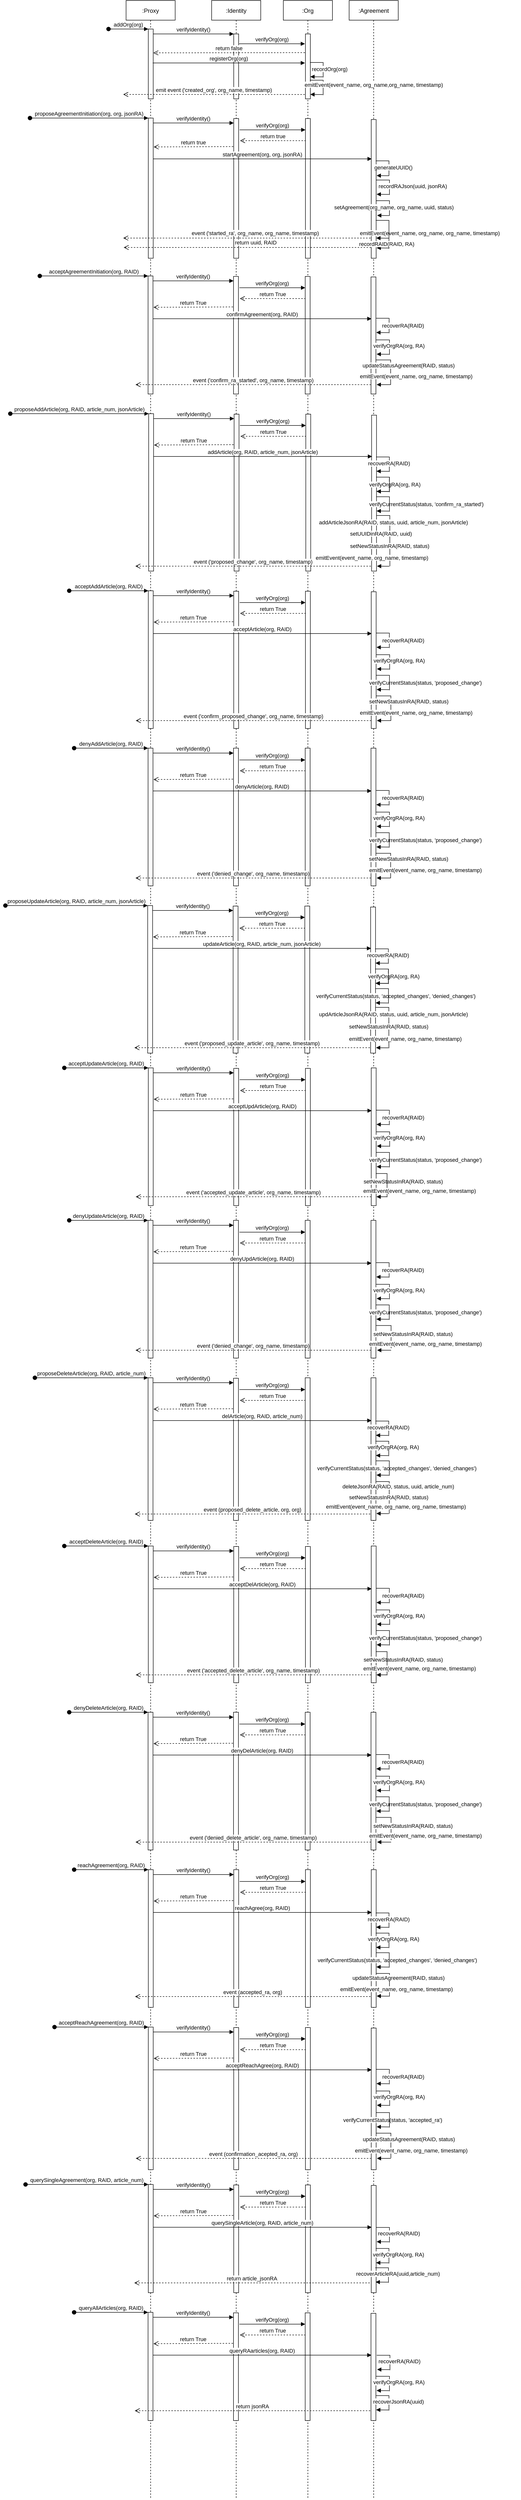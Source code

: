 <mxfile version="14.9.5" type="device"><diagram id="YIm8_T_KmjakDC7QFvaZ" name="Page-1"><mxGraphModel dx="1901" dy="410" grid="1" gridSize="10" guides="1" tooltips="1" connect="1" arrows="1" fold="1" page="1" pageScale="1" pageWidth="850" pageHeight="1100" math="0" shadow="0"><root><mxCell id="0"/><mxCell id="1" parent="0"/><mxCell id="ICceSbjO2ffGUROcHxIc-226" value=":Proxy" style="shape=umlLifeline;perimeter=lifelinePerimeter;container=1;collapsible=0;recursiveResize=0;rounded=0;shadow=0;strokeWidth=1;" parent="1" vertex="1"><mxGeometry x="125.75" y="80" width="100" height="5080" as="geometry"/></mxCell><mxCell id="ICceSbjO2ffGUROcHxIc-224" value=":Identity" style="shape=umlLifeline;perimeter=lifelinePerimeter;container=1;collapsible=0;recursiveResize=0;rounded=0;shadow=0;strokeWidth=1;" parent="1" vertex="1"><mxGeometry x="300" y="80" width="100" height="5080" as="geometry"/></mxCell><mxCell id="ICceSbjO2ffGUROcHxIc-7" value=":Org" style="shape=umlLifeline;perimeter=lifelinePerimeter;container=1;collapsible=0;recursiveResize=0;rounded=0;shadow=0;strokeWidth=1;" parent="1" vertex="1"><mxGeometry x="446" y="80" width="100" height="5080" as="geometry"/></mxCell><mxCell id="ICceSbjO2ffGUROcHxIc-9" value=":Agreement" style="shape=umlLifeline;perimeter=lifelinePerimeter;container=1;collapsible=0;recursiveResize=0;rounded=0;shadow=0;strokeWidth=1;" parent="1" vertex="1"><mxGeometry x="580" y="80" width="100" height="5080" as="geometry"/></mxCell><mxCell id="ICceSbjO2ffGUROcHxIc-25" value="" style="group" parent="1" vertex="1" connectable="0"><mxGeometry x="90" y="138" width="437.105" height="142" as="geometry"/></mxCell><mxCell id="ICceSbjO2ffGUROcHxIc-11" value="" style="group" parent="ICceSbjO2ffGUROcHxIc-25" vertex="1" connectable="0"><mxGeometry width="91" height="142" as="geometry"/></mxCell><mxCell id="ICceSbjO2ffGUROcHxIc-12" value="" style="points=[];perimeter=orthogonalPerimeter;rounded=0;shadow=0;strokeWidth=1;" parent="ICceSbjO2ffGUROcHxIc-11" vertex="1"><mxGeometry x="81" width="10" height="142" as="geometry"/></mxCell><mxCell id="ICceSbjO2ffGUROcHxIc-13" value="addOrg(org)" style="verticalAlign=bottom;startArrow=oval;endArrow=block;startSize=8;shadow=0;strokeWidth=1;" parent="ICceSbjO2ffGUROcHxIc-11" target="ICceSbjO2ffGUROcHxIc-12" edge="1"><mxGeometry relative="1" as="geometry"><mxPoint as="sourcePoint"/></mxGeometry></mxCell><mxCell id="ICceSbjO2ffGUROcHxIc-14" value="" style="points=[];perimeter=orthogonalPerimeter;rounded=0;shadow=0;strokeWidth=1;" parent="ICceSbjO2ffGUROcHxIc-25" vertex="1"><mxGeometry x="255" y="10" width="10" height="132" as="geometry"/></mxCell><mxCell id="ICceSbjO2ffGUROcHxIc-15" value="verifyIdentity()" style="verticalAlign=bottom;endArrow=block;entryX=0;entryY=0;shadow=0;strokeWidth=1;" parent="ICceSbjO2ffGUROcHxIc-25" source="ICceSbjO2ffGUROcHxIc-12" target="ICceSbjO2ffGUROcHxIc-14" edge="1"><mxGeometry relative="1" as="geometry"><mxPoint x="185" y="10" as="sourcePoint"/></mxGeometry></mxCell><mxCell id="ICceSbjO2ffGUROcHxIc-16" value="" style="points=[];perimeter=orthogonalPerimeter;rounded=0;shadow=0;strokeWidth=1;" parent="ICceSbjO2ffGUROcHxIc-25" vertex="1"><mxGeometry x="401" y="10" width="10" height="132" as="geometry"/></mxCell><mxCell id="ICceSbjO2ffGUROcHxIc-17" value="return false" style="verticalAlign=bottom;endArrow=open;dashed=1;endSize=8;shadow=0;strokeWidth=1;arcSize=20;entryX=0.533;entryY=0.047;entryDx=0;entryDy=0;entryPerimeter=0;" parent="ICceSbjO2ffGUROcHxIc-25" edge="1"><mxGeometry relative="1" as="geometry"><mxPoint x="91.3" y="48.44" as="targetPoint"/><mxPoint x="400" y="48" as="sourcePoint"/></mxGeometry></mxCell><mxCell id="ICceSbjO2ffGUROcHxIc-18" value="verifyOrg(org)" style="verticalAlign=bottom;endArrow=block;shadow=0;strokeWidth=1;" parent="ICceSbjO2ffGUROcHxIc-25" edge="1"><mxGeometry relative="1" as="geometry"><mxPoint x="266" y="30.0" as="sourcePoint"/><mxPoint x="400" y="30" as="targetPoint"/></mxGeometry></mxCell><mxCell id="ICceSbjO2ffGUROcHxIc-19" value="registerOrg(org)" style="verticalAlign=bottom;endArrow=block;shadow=0;strokeWidth=1;" parent="ICceSbjO2ffGUROcHxIc-25" edge="1"><mxGeometry relative="1" as="geometry"><mxPoint x="90" y="69" as="sourcePoint"/><mxPoint x="400" y="69" as="targetPoint"/></mxGeometry></mxCell><mxCell id="ICceSbjO2ffGUROcHxIc-20" value="" style="shape=partialRectangle;whiteSpace=wrap;html=1;bottom=0;right=0;fillColor=none;rotation=90;" parent="ICceSbjO2ffGUROcHxIc-25" vertex="1"><mxGeometry x="408.95" y="69.75" width="29.9" height="26.41" as="geometry"/></mxCell><mxCell id="ICceSbjO2ffGUROcHxIc-21" value="recordOrg(org)" style="verticalAlign=bottom;endArrow=block;shadow=0;strokeWidth=1;" parent="ICceSbjO2ffGUROcHxIc-25" edge="1"><mxGeometry x="-1" y="-16" relative="1" as="geometry"><mxPoint x="436.25" y="97.25" as="sourcePoint"/><mxPoint x="411" y="97" as="targetPoint"/><mxPoint x="14" y="9" as="offset"/></mxGeometry></mxCell><mxCell id="ICceSbjO2ffGUROcHxIc-22" value="emit event ('created_org', org_name, timestamp)" style="verticalAlign=bottom;endArrow=open;dashed=1;endSize=8;shadow=0;strokeWidth=1;arcSize=20;" parent="ICceSbjO2ffGUROcHxIc-25" edge="1"><mxGeometry relative="1" as="geometry"><mxPoint x="30" y="133" as="targetPoint"/><mxPoint x="399.7" y="133.16" as="sourcePoint"/></mxGeometry></mxCell><mxCell id="ICceSbjO2ffGUROcHxIc-23" value="" style="shape=partialRectangle;whiteSpace=wrap;html=1;bottom=0;right=0;fillColor=none;rotation=90;" parent="ICceSbjO2ffGUROcHxIc-25" vertex="1"><mxGeometry x="408.95" y="105.75" width="29.9" height="26.41" as="geometry"/></mxCell><mxCell id="ICceSbjO2ffGUROcHxIc-24" value="emitEvent(event_name, org_name,org_name, timestamp)" style="verticalAlign=bottom;endArrow=block;shadow=0;strokeWidth=1;" parent="ICceSbjO2ffGUROcHxIc-25" edge="1"><mxGeometry x="-1" y="-104" relative="1" as="geometry"><mxPoint x="436.25" y="133.25" as="sourcePoint"/><mxPoint x="411" y="133" as="targetPoint"/><mxPoint x="103" y="93" as="offset"/></mxGeometry></mxCell><mxCell id="ICceSbjO2ffGUROcHxIc-42" value="" style="points=[];perimeter=orthogonalPerimeter;rounded=0;shadow=0;strokeWidth=1;" parent="1" vertex="1"><mxGeometry x="625" y="322" width="10" height="282" as="geometry"/></mxCell><mxCell id="ICceSbjO2ffGUROcHxIc-43" value="" style="points=[];perimeter=orthogonalPerimeter;rounded=0;shadow=0;strokeWidth=1;" parent="1" vertex="1"><mxGeometry x="171" y="319" width="10" height="285" as="geometry"/></mxCell><mxCell id="ICceSbjO2ffGUROcHxIc-44" value="proposeAgreementInitiation(org, org, jsonRA)" style="verticalAlign=bottom;startArrow=oval;endArrow=block;startSize=8;shadow=0;strokeWidth=1;" parent="1" target="ICceSbjO2ffGUROcHxIc-43" edge="1"><mxGeometry relative="1" as="geometry"><mxPoint x="-70" y="319" as="sourcePoint"/></mxGeometry></mxCell><mxCell id="ICceSbjO2ffGUROcHxIc-45" value="verifyIdentity()" style="verticalAlign=bottom;endArrow=block;entryX=0;entryY=0;shadow=0;strokeWidth=1;" parent="1" source="ICceSbjO2ffGUROcHxIc-43" edge="1"><mxGeometry relative="1" as="geometry"><mxPoint x="275" y="329" as="sourcePoint"/><mxPoint x="345" y="329.0" as="targetPoint"/></mxGeometry></mxCell><mxCell id="ICceSbjO2ffGUROcHxIc-46" value="" style="points=[];perimeter=orthogonalPerimeter;rounded=0;shadow=0;strokeWidth=1;" parent="1" vertex="1"><mxGeometry x="345" y="320" width="10" height="284" as="geometry"/></mxCell><mxCell id="ICceSbjO2ffGUROcHxIc-47" value="return true" style="verticalAlign=bottom;endArrow=open;dashed=1;endSize=8;exitX=0.3;exitY=0.25;shadow=0;strokeWidth=1;arcSize=20;exitDx=0;exitDy=0;exitPerimeter=0;" parent="1" edge="1"><mxGeometry relative="1" as="geometry"><mxPoint x="358" y="365" as="targetPoint"/><mxPoint x="492" y="365" as="sourcePoint"/></mxGeometry></mxCell><mxCell id="ICceSbjO2ffGUROcHxIc-48" value="verifyOrg(org)" style="verticalAlign=bottom;endArrow=block;shadow=0;strokeWidth=1;" parent="1" edge="1"><mxGeometry relative="1" as="geometry"><mxPoint x="357" y="343" as="sourcePoint"/><mxPoint x="491" y="343" as="targetPoint"/></mxGeometry></mxCell><mxCell id="ICceSbjO2ffGUROcHxIc-49" value="" style="points=[];perimeter=orthogonalPerimeter;rounded=0;shadow=0;strokeWidth=1;" parent="1" vertex="1"><mxGeometry x="491" y="320" width="10" height="284" as="geometry"/></mxCell><mxCell id="ICceSbjO2ffGUROcHxIc-50" value="return true" style="verticalAlign=bottom;endArrow=open;dashed=1;endSize=8;exitX=0.3;exitY=0.25;shadow=0;strokeWidth=1;arcSize=20;exitDx=0;exitDy=0;exitPerimeter=0;entryX=0.58;entryY=0.752;entryDx=0;entryDy=0;entryPerimeter=0;" parent="1" edge="1"><mxGeometry relative="1" as="geometry"><mxPoint x="182" y="377.72" as="targetPoint"/><mxPoint x="344.0" y="377" as="sourcePoint"/></mxGeometry></mxCell><mxCell id="ICceSbjO2ffGUROcHxIc-51" value="startAgreement(org, org, jsonRA)" style="verticalAlign=bottom;endArrow=block;shadow=0;strokeWidth=1;" parent="1" edge="1"><mxGeometry relative="1" as="geometry"><mxPoint x="181" y="402" as="sourcePoint"/><mxPoint x="626" y="402" as="targetPoint"/></mxGeometry></mxCell><mxCell id="ICceSbjO2ffGUROcHxIc-52" value="" style="shape=partialRectangle;whiteSpace=wrap;html=1;bottom=0;right=0;fillColor=none;rotation=90;" parent="1" vertex="1"><mxGeometry x="632.95" y="407.75" width="29.9" height="26.41" as="geometry"/></mxCell><mxCell id="ICceSbjO2ffGUROcHxIc-53" value="generateUUID()" style="verticalAlign=bottom;endArrow=block;shadow=0;strokeWidth=1;" parent="1" edge="1"><mxGeometry x="-1" y="-12" relative="1" as="geometry"><mxPoint x="661.25" y="436.25" as="sourcePoint"/><mxPoint x="636" y="436" as="targetPoint"/><mxPoint x="9" y="4" as="offset"/></mxGeometry></mxCell><mxCell id="ICceSbjO2ffGUROcHxIc-54" value="" style="shape=partialRectangle;whiteSpace=wrap;html=1;bottom=0;right=0;fillColor=none;rotation=90;" parent="1" vertex="1"><mxGeometry x="633.95" y="446.75" width="29.9" height="26.41" as="geometry"/></mxCell><mxCell id="ICceSbjO2ffGUROcHxIc-55" value="recordRAJson(uuid, jsonRA)" style="verticalAlign=bottom;endArrow=block;shadow=0;strokeWidth=1;" parent="1" edge="1"><mxGeometry x="-1" y="-49" relative="1" as="geometry"><mxPoint x="661.25" y="474.25" as="sourcePoint"/><mxPoint x="636" y="474" as="targetPoint"/><mxPoint x="48" y="41" as="offset"/></mxGeometry></mxCell><mxCell id="ICceSbjO2ffGUROcHxIc-56" value="" style="group" parent="1" vertex="1" connectable="0"><mxGeometry x="121" y="554.005" width="539.655" height="29.9" as="geometry"/></mxCell><mxCell id="ICceSbjO2ffGUROcHxIc-59" value="return uuid, RAID" style="verticalAlign=bottom;endArrow=open;dashed=1;endSize=8;shadow=0;strokeWidth=1;arcSize=20;" parent="ICceSbjO2ffGUROcHxIc-56" edge="1"><mxGeometry x="-0.068" y="-1" relative="1" as="geometry"><mxPoint y="28.155" as="targetPoint"/><mxPoint x="503.5" y="28.155" as="sourcePoint"/><mxPoint as="offset"/></mxGeometry></mxCell><mxCell id="ICceSbjO2ffGUROcHxIc-60" value="" style="group" parent="1" vertex="1" connectable="0"><mxGeometry x="120" y="533.995" width="670" height="40.005" as="geometry"/></mxCell><mxCell id="ICceSbjO2ffGUROcHxIc-61" value="event ('started_ra', org_name, org_name, timestamp)" style="verticalAlign=bottom;endArrow=open;dashed=1;endSize=8;shadow=0;strokeWidth=1;arcSize=20;" parent="ICceSbjO2ffGUROcHxIc-60" edge="1"><mxGeometry x="-0.068" y="-1" relative="1" as="geometry"><mxPoint y="28.995" as="targetPoint"/><mxPoint x="503.5" y="28.995" as="sourcePoint"/><mxPoint as="offset"/></mxGeometry></mxCell><mxCell id="ICceSbjO2ffGUROcHxIc-62" value="" style="group" parent="ICceSbjO2ffGUROcHxIc-60" vertex="1" connectable="0"><mxGeometry x="515.005" width="26.41" height="29.9" as="geometry"/></mxCell><mxCell id="ICceSbjO2ffGUROcHxIc-64" value="" style="verticalAlign=bottom;endArrow=block;shadow=0;strokeWidth=1;" parent="ICceSbjO2ffGUROcHxIc-62" edge="1"><mxGeometry x="-1" y="-16" relative="1" as="geometry"><mxPoint x="25.555" y="29.245" as="sourcePoint"/><mxPoint x="0.305" y="28.995" as="targetPoint"/><mxPoint x="14" y="9" as="offset"/></mxGeometry></mxCell><mxCell id="ICceSbjO2ffGUROcHxIc-70" value="&lt;span style=&quot;color: rgb(0 , 0 , 0) ; font-family: &amp;#34;helvetica&amp;#34; ; font-size: 11px ; font-style: normal ; font-weight: 400 ; letter-spacing: normal ; text-align: center ; text-indent: 0px ; text-transform: none ; word-spacing: 0px ; background-color: rgb(255 , 255 , 255) ; display: inline ; float: none&quot;&gt;emitEvent(event_name, org_name, org_name, timestamp)&lt;/span&gt;" style="text;whiteSpace=wrap;html=1;" parent="ICceSbjO2ffGUROcHxIc-60" vertex="1"><mxGeometry x="480" y="5.005" width="310" height="30" as="geometry"/></mxCell><mxCell id="ICceSbjO2ffGUROcHxIc-65" value="" style="shape=partialRectangle;whiteSpace=wrap;html=1;bottom=0;right=0;fillColor=none;rotation=90;" parent="1" vertex="1"><mxGeometry x="633.95" y="488.75" width="29.9" height="26.41" as="geometry"/></mxCell><mxCell id="ICceSbjO2ffGUROcHxIc-66" value="setAgreement(org_name, org_name, uuid, status)" style="verticalAlign=bottom;endArrow=block;shadow=0;strokeWidth=1;" parent="1" edge="1"><mxGeometry x="-1" y="-12" relative="1" as="geometry"><mxPoint x="662.25" y="517.25" as="sourcePoint"/><mxPoint x="637" y="517" as="targetPoint"/><mxPoint x="9" y="4" as="offset"/></mxGeometry></mxCell><mxCell id="ICceSbjO2ffGUROcHxIc-68" value="" style="shape=partialRectangle;whiteSpace=wrap;html=1;bottom=0;right=0;fillColor=none;rotation=90;" parent="1" vertex="1"><mxGeometry x="619.37" y="542.33" width="57.05" height="26.41" as="geometry"/></mxCell><mxCell id="ICceSbjO2ffGUROcHxIc-69" value="recordRAID(RAID, RA)" style="verticalAlign=bottom;endArrow=block;shadow=0;strokeWidth=1;" parent="1" edge="1"><mxGeometry x="20" y="583" as="geometry"><mxPoint x="661.25" y="583.25" as="sourcePoint"/><mxPoint x="636" y="583" as="targetPoint"/><mxPoint x="8" y="1" as="offset"/></mxGeometry></mxCell><mxCell id="ICceSbjO2ffGUROcHxIc-95" value="" style="points=[];perimeter=orthogonalPerimeter;rounded=0;shadow=0;strokeWidth=1;" parent="1" vertex="1"><mxGeometry x="624.55" y="642" width="10" height="238" as="geometry"/></mxCell><mxCell id="ICceSbjO2ffGUROcHxIc-96" value="" style="points=[];perimeter=orthogonalPerimeter;rounded=0;shadow=0;strokeWidth=1;" parent="1" vertex="1"><mxGeometry x="170.55" y="640" width="10" height="240" as="geometry"/></mxCell><mxCell id="ICceSbjO2ffGUROcHxIc-97" value="acceptAgreementInitiation(org, RAID)" style="verticalAlign=bottom;startArrow=oval;endArrow=block;startSize=8;shadow=0;strokeWidth=1;" parent="1" target="ICceSbjO2ffGUROcHxIc-96" edge="1"><mxGeometry x="-70.45" y="640" as="geometry"><mxPoint x="-50" y="640" as="sourcePoint"/></mxGeometry></mxCell><mxCell id="ICceSbjO2ffGUROcHxIc-98" value="verifyIdentity()" style="verticalAlign=bottom;endArrow=block;entryX=0;entryY=0;shadow=0;strokeWidth=1;" parent="1" source="ICceSbjO2ffGUROcHxIc-96" edge="1"><mxGeometry x="-70.45" y="640" as="geometry"><mxPoint x="274.55" y="650" as="sourcePoint"/><mxPoint x="344.55" y="650" as="targetPoint"/></mxGeometry></mxCell><mxCell id="ICceSbjO2ffGUROcHxIc-99" value="" style="points=[];perimeter=orthogonalPerimeter;rounded=0;shadow=0;strokeWidth=1;" parent="1" vertex="1"><mxGeometry x="344.55" y="641" width="10" height="239" as="geometry"/></mxCell><mxCell id="ICceSbjO2ffGUROcHxIc-100" value="return True" style="verticalAlign=bottom;endArrow=open;dashed=1;endSize=8;exitX=0.3;exitY=0.25;shadow=0;strokeWidth=1;arcSize=20;exitDx=0;exitDy=0;exitPerimeter=0;" parent="1" edge="1"><mxGeometry x="-70.45" y="640" as="geometry"><mxPoint x="357.55" y="686" as="targetPoint"/><mxPoint x="491.55" y="686" as="sourcePoint"/></mxGeometry></mxCell><mxCell id="ICceSbjO2ffGUROcHxIc-101" value="verifyOrg(org)" style="verticalAlign=bottom;endArrow=block;shadow=0;strokeWidth=1;" parent="1" edge="1"><mxGeometry x="-70.45" y="640" as="geometry"><mxPoint x="356.55" y="664" as="sourcePoint"/><mxPoint x="490.55" y="664" as="targetPoint"/></mxGeometry></mxCell><mxCell id="ICceSbjO2ffGUROcHxIc-102" value="" style="points=[];perimeter=orthogonalPerimeter;rounded=0;shadow=0;strokeWidth=1;" parent="1" vertex="1"><mxGeometry x="490.55" y="641" width="10" height="239" as="geometry"/></mxCell><mxCell id="ICceSbjO2ffGUROcHxIc-103" value="return True" style="verticalAlign=bottom;endArrow=open;dashed=1;endSize=8;exitX=0.3;exitY=0.25;shadow=0;strokeWidth=1;arcSize=20;exitDx=0;exitDy=0;exitPerimeter=0;entryX=0.58;entryY=0.752;entryDx=0;entryDy=0;entryPerimeter=0;" parent="1" edge="1"><mxGeometry x="-70.45" y="640" as="geometry"><mxPoint x="181.55" y="703.72" as="targetPoint"/><mxPoint x="343.55" y="703" as="sourcePoint"/></mxGeometry></mxCell><mxCell id="ICceSbjO2ffGUROcHxIc-104" value="confirmAgreement(org, RAID)" style="verticalAlign=bottom;endArrow=block;shadow=0;strokeWidth=1;" parent="1" edge="1"><mxGeometry x="-70.45" y="640" as="geometry"><mxPoint x="180.55" y="727" as="sourcePoint"/><mxPoint x="625.55" y="727" as="targetPoint"/></mxGeometry></mxCell><mxCell id="ICceSbjO2ffGUROcHxIc-109" value="event ('confirm_ra_started', org_name, timestamp)" style="verticalAlign=bottom;endArrow=open;dashed=1;endSize=8;shadow=0;strokeWidth=1;arcSize=20;" parent="1" edge="1"><mxGeometry x="-68.92" y="679" as="geometry"><mxPoint x="145.08" y="861" as="targetPoint"/><mxPoint x="624.58" y="861" as="sourcePoint"/><mxPoint as="offset"/></mxGeometry></mxCell><mxCell id="ICceSbjO2ffGUROcHxIc-116" value="" style="group" parent="1" vertex="1" connectable="0"><mxGeometry x="635.005" y="726.005" width="26.41" height="29.9" as="geometry"/></mxCell><mxCell id="ICceSbjO2ffGUROcHxIc-117" value="" style="shape=partialRectangle;whiteSpace=wrap;html=1;bottom=0;right=0;fillColor=none;rotation=90;" parent="ICceSbjO2ffGUROcHxIc-116" vertex="1"><mxGeometry x="-1.745" y="1.745" width="29.9" height="26.41" as="geometry"/></mxCell><mxCell id="ICceSbjO2ffGUROcHxIc-118" value="recoverRA(RAID)" style="verticalAlign=bottom;endArrow=block;shadow=0;strokeWidth=1;" parent="ICceSbjO2ffGUROcHxIc-116" edge="1"><mxGeometry as="geometry"><mxPoint x="25.555" y="29.245" as="sourcePoint"/><mxPoint x="0.305" y="28.995" as="targetPoint"/><mxPoint x="42" y="-5" as="offset"/></mxGeometry></mxCell><mxCell id="ICceSbjO2ffGUROcHxIc-119" value="" style="group" parent="1" vertex="1" connectable="0"><mxGeometry x="635.695" y="769.995" width="26.41" height="29.9" as="geometry"/></mxCell><mxCell id="ICceSbjO2ffGUROcHxIc-120" value="" style="shape=partialRectangle;whiteSpace=wrap;html=1;bottom=0;right=0;fillColor=none;rotation=90;" parent="ICceSbjO2ffGUROcHxIc-119" vertex="1"><mxGeometry x="-1.745" y="1.745" width="29.9" height="26.41" as="geometry"/></mxCell><mxCell id="ICceSbjO2ffGUROcHxIc-121" value="verifyOrgRA(org, RA)" style="verticalAlign=bottom;endArrow=block;shadow=0;strokeWidth=1;" parent="ICceSbjO2ffGUROcHxIc-119" edge="1"><mxGeometry x="-634.245" y="-769.005" as="geometry"><mxPoint x="25.555" y="29.245" as="sourcePoint"/><mxPoint x="0.305" y="28.995" as="targetPoint"/><mxPoint x="33" y="-8" as="offset"/></mxGeometry></mxCell><mxCell id="ICceSbjO2ffGUROcHxIc-126" value="" style="group" parent="1" vertex="1" connectable="0"><mxGeometry x="634.695" y="810.005" width="49.95" height="58.86" as="geometry"/></mxCell><mxCell id="ICceSbjO2ffGUROcHxIc-127" value="" style="shape=partialRectangle;whiteSpace=wrap;html=1;bottom=0;right=0;fillColor=none;rotation=90;" parent="ICceSbjO2ffGUROcHxIc-126" vertex="1"><mxGeometry x="-10.05" y="10.85" width="49.95" height="29.86" as="geometry"/></mxCell><mxCell id="ICceSbjO2ffGUROcHxIc-128" value="updateStatusAgreement(RAID, status)" style="verticalAlign=bottom;endArrow=block;shadow=0;strokeWidth=1;exitX=0.208;exitY=1;exitDx=0;exitDy=0;exitPerimeter=0;" parent="ICceSbjO2ffGUROcHxIc-126" edge="1"><mxGeometry y="1" as="geometry"><mxPoint x="29.785" y="50.995" as="sourcePoint"/><mxPoint x="1.305" y="50.995" as="targetPoint"/><mxPoint x="51" y="-30" as="offset"/></mxGeometry></mxCell><mxCell id="ICceSbjO2ffGUROcHxIc-129" value="&lt;span style=&quot;color: rgb(0 , 0 , 0) ; font-family: &amp;#34;helvetica&amp;#34; ; font-size: 11px ; font-style: normal ; font-weight: 400 ; letter-spacing: normal ; text-align: center ; text-indent: 0px ; text-transform: none ; word-spacing: 0px ; background-color: rgb(255 , 255 , 255) ; display: inline ; float: none&quot;&gt;emitEvent(event_name, org_name, timestamp)&lt;/span&gt;" style="text;whiteSpace=wrap;html=1;" parent="1" vertex="1"><mxGeometry x="600" y="830" width="310" height="30" as="geometry"/></mxCell><mxCell id="VQi0X2b437CusY4rIQ_h-1" value="" style="points=[];perimeter=orthogonalPerimeter;rounded=0;shadow=0;strokeWidth=1;" parent="1" vertex="1"><mxGeometry x="625.75" y="923" width="10" height="317" as="geometry"/></mxCell><mxCell id="VQi0X2b437CusY4rIQ_h-2" value="" style="points=[];perimeter=orthogonalPerimeter;rounded=0;shadow=0;strokeWidth=1;" parent="1" vertex="1"><mxGeometry x="171.75" y="920" width="10" height="320" as="geometry"/></mxCell><mxCell id="VQi0X2b437CusY4rIQ_h-3" value="proposeAddArticle(org, RAID, article_num, jsonArticle)" style="verticalAlign=bottom;startArrow=oval;endArrow=block;startSize=8;shadow=0;strokeWidth=1;" parent="1" target="VQi0X2b437CusY4rIQ_h-2" edge="1"><mxGeometry x="-159.25" y="920" as="geometry"><mxPoint x="-110" y="920" as="sourcePoint"/></mxGeometry></mxCell><mxCell id="VQi0X2b437CusY4rIQ_h-4" value="verifyIdentity()" style="verticalAlign=bottom;endArrow=block;entryX=0;entryY=0;shadow=0;strokeWidth=1;" parent="1" source="VQi0X2b437CusY4rIQ_h-2" edge="1"><mxGeometry x="-159.25" y="920" as="geometry"><mxPoint x="275.75" y="930" as="sourcePoint"/><mxPoint x="345.75" y="930" as="targetPoint"/></mxGeometry></mxCell><mxCell id="VQi0X2b437CusY4rIQ_h-5" value="" style="points=[];perimeter=orthogonalPerimeter;rounded=0;shadow=0;strokeWidth=1;" parent="1" vertex="1"><mxGeometry x="345.75" y="921" width="10" height="319" as="geometry"/></mxCell><mxCell id="VQi0X2b437CusY4rIQ_h-6" value="return True" style="verticalAlign=bottom;endArrow=open;dashed=1;endSize=8;exitX=0.3;exitY=0.25;shadow=0;strokeWidth=1;arcSize=20;exitDx=0;exitDy=0;exitPerimeter=0;" parent="1" edge="1"><mxGeometry x="-159.25" y="920" as="geometry"><mxPoint x="358.75" y="966" as="targetPoint"/><mxPoint x="492.75" y="966" as="sourcePoint"/></mxGeometry></mxCell><mxCell id="VQi0X2b437CusY4rIQ_h-7" value="verifyOrg(org)" style="verticalAlign=bottom;endArrow=block;shadow=0;strokeWidth=1;" parent="1" edge="1"><mxGeometry x="-159.25" y="920" as="geometry"><mxPoint x="357.75" y="944" as="sourcePoint"/><mxPoint x="491.75" y="944" as="targetPoint"/></mxGeometry></mxCell><mxCell id="VQi0X2b437CusY4rIQ_h-8" value="" style="points=[];perimeter=orthogonalPerimeter;rounded=0;shadow=0;strokeWidth=1;" parent="1" vertex="1"><mxGeometry x="491.75" y="921" width="10" height="319" as="geometry"/></mxCell><mxCell id="VQi0X2b437CusY4rIQ_h-9" value="return True" style="verticalAlign=bottom;endArrow=open;dashed=1;endSize=8;exitX=0.3;exitY=0.25;shadow=0;strokeWidth=1;arcSize=20;exitDx=0;exitDy=0;exitPerimeter=0;entryX=0.58;entryY=0.752;entryDx=0;entryDy=0;entryPerimeter=0;" parent="1" edge="1"><mxGeometry x="-159.25" y="920" as="geometry"><mxPoint x="182.75" y="983.72" as="targetPoint"/><mxPoint x="344.75" y="983" as="sourcePoint"/></mxGeometry></mxCell><mxCell id="VQi0X2b437CusY4rIQ_h-10" value="addArticle(org, RAID, article_num, jsonArticle)" style="verticalAlign=bottom;endArrow=block;shadow=0;strokeWidth=1;" parent="1" edge="1"><mxGeometry x="-159.25" y="920" as="geometry"><mxPoint x="181.75" y="1007" as="sourcePoint"/><mxPoint x="626.75" y="1007" as="targetPoint"/><mxPoint as="offset"/></mxGeometry></mxCell><mxCell id="VQi0X2b437CusY4rIQ_h-11" value="" style="shape=partialRectangle;whiteSpace=wrap;html=1;bottom=0;right=0;fillColor=none;rotation=90;" parent="1" vertex="1"><mxGeometry x="633.7" y="1009.75" width="29.9" height="26.41" as="geometry"/></mxCell><mxCell id="VQi0X2b437CusY4rIQ_h-12" value="recoverRA(RAID)" style="verticalAlign=bottom;endArrow=block;shadow=0;strokeWidth=1;" parent="1" edge="1"><mxGeometry as="geometry"><mxPoint x="661" y="1037.25" as="sourcePoint"/><mxPoint x="635.75" y="1037" as="targetPoint"/><mxPoint x="13" y="-7" as="offset"/></mxGeometry></mxCell><mxCell id="VQi0X2b437CusY4rIQ_h-13" value="" style="shape=partialRectangle;whiteSpace=wrap;html=1;bottom=0;right=0;fillColor=none;rotation=90;" parent="1" vertex="1"><mxGeometry x="633.7" y="1050.75" width="29.9" height="26.41" as="geometry"/></mxCell><mxCell id="VQi0X2b437CusY4rIQ_h-14" value="" style="verticalAlign=bottom;endArrow=block;shadow=0;strokeWidth=1;" parent="1" edge="1"><mxGeometry x="-159.25" y="920" as="geometry"><mxPoint x="661" y="1078.25" as="sourcePoint"/><mxPoint x="635.75" y="1078" as="targetPoint"/><mxPoint x="39" y="35" as="offset"/></mxGeometry></mxCell><mxCell id="VQi0X2b437CusY4rIQ_h-15" value="event ('proposed_change', org_name, timestamp)" style="verticalAlign=bottom;endArrow=open;dashed=1;endSize=8;shadow=0;strokeWidth=1;arcSize=20;" parent="1" edge="1"><mxGeometry x="-159.25" y="937" as="geometry"><mxPoint x="144.75" y="1230" as="targetPoint"/><mxPoint x="624.25" y="1230" as="sourcePoint"/><mxPoint as="offset"/></mxGeometry></mxCell><mxCell id="VQi0X2b437CusY4rIQ_h-16" style="edgeStyle=orthogonalEdgeStyle;rounded=0;orthogonalLoop=1;jettySize=auto;html=1;exitX=1;exitY=0;exitDx=0;exitDy=0;endArrow=none;endFill=0;" parent="1" source="VQi0X2b437CusY4rIQ_h-17" edge="1"><mxGeometry relative="1" as="geometry"><mxPoint x="663" y="1230" as="targetPoint"/></mxGeometry></mxCell><mxCell id="VQi0X2b437CusY4rIQ_h-17" value="" style="shape=partialRectangle;whiteSpace=wrap;html=1;bottom=0;right=0;fillColor=none;rotation=90;" parent="1" vertex="1"><mxGeometry x="634.7" y="1128.75" width="29.9" height="26.41" as="geometry"/></mxCell><mxCell id="VQi0X2b437CusY4rIQ_h-18" value="addArticleJsonRA(RAID, status, uuid, article_num, jsonArticle)" style="verticalAlign=bottom;endArrow=block;shadow=0;strokeWidth=1;" parent="1" edge="1"><mxGeometry as="geometry"><mxPoint x="662" y="1230.25" as="sourcePoint"/><mxPoint x="636.75" y="1230" as="targetPoint"/><mxPoint x="21" y="-80" as="offset"/></mxGeometry></mxCell><mxCell id="VQi0X2b437CusY4rIQ_h-19" value="&lt;span style=&quot;color: rgb(0, 0, 0); font-family: helvetica; font-size: 11px; font-style: normal; font-weight: 400; letter-spacing: normal; text-align: center; text-indent: 0px; text-transform: none; word-spacing: 0px; background-color: rgb(255, 255, 255); display: inline; float: none;&quot;&gt;verifyOrgRA(org, RA)&lt;/span&gt;" style="text;whiteSpace=wrap;html=1;" parent="1" vertex="1"><mxGeometry x="619.37" y="1050.16" width="130" height="30" as="geometry"/></mxCell><mxCell id="VQi0X2b437CusY4rIQ_h-23" value="" style="shape=partialRectangle;whiteSpace=wrap;html=1;bottom=0;right=0;fillColor=none;rotation=90;" parent="1" vertex="1"><mxGeometry x="633.95" y="1050.75" width="29.9" height="26.41" as="geometry"/></mxCell><mxCell id="VQi0X2b437CusY4rIQ_h-24" value="" style="verticalAlign=bottom;endArrow=block;shadow=0;strokeWidth=1;" parent="1" edge="1"><mxGeometry x="-159" y="920" as="geometry"><mxPoint x="661.25" y="1078.25" as="sourcePoint"/><mxPoint x="636" y="1078" as="targetPoint"/><mxPoint x="39" y="35" as="offset"/></mxGeometry></mxCell><mxCell id="VQi0X2b437CusY4rIQ_h-25" value="&lt;span style=&quot;color: rgb(0 , 0 , 0) ; font-family: &amp;#34;helvetica&amp;#34; ; font-size: 11px ; font-style: normal ; font-weight: 400 ; letter-spacing: normal ; text-align: center ; text-indent: 0px ; text-transform: none ; word-spacing: 0px ; background-color: rgb(255 , 255 , 255) ; display: inline ; float: none&quot;&gt;verifyCurrentStatus(status, '&lt;span style=&quot;font-family: &amp;#34;helvetica&amp;#34;&quot;&gt;confirm_ra_started&lt;/span&gt;')&lt;/span&gt;" style="text;whiteSpace=wrap;html=1;" parent="1" vertex="1"><mxGeometry x="619.37" y="1090" width="240.63" height="30" as="geometry"/></mxCell><mxCell id="VQi0X2b437CusY4rIQ_h-26" value="" style="shape=partialRectangle;whiteSpace=wrap;html=1;bottom=0;right=0;fillColor=none;rotation=90;" parent="1" vertex="1"><mxGeometry x="633.95" y="1090.59" width="29.9" height="26.41" as="geometry"/></mxCell><mxCell id="VQi0X2b437CusY4rIQ_h-27" value="" style="verticalAlign=bottom;endArrow=block;shadow=0;strokeWidth=1;" parent="1" edge="1"><mxGeometry x="-159" y="959.84" as="geometry"><mxPoint x="661.25" y="1118.09" as="sourcePoint"/><mxPoint x="636" y="1117.84" as="targetPoint"/><mxPoint x="39" y="35" as="offset"/></mxGeometry></mxCell><mxCell id="VQi0X2b437CusY4rIQ_h-28" value="&lt;span style=&quot;color: rgb(0 , 0 , 0) ; font-family: &amp;#34;helvetica&amp;#34; ; font-size: 11px ; font-style: normal ; font-weight: 400 ; letter-spacing: normal ; text-align: center ; text-indent: 0px ; text-transform: none ; word-spacing: 0px ; background-color: rgb(255 , 255 , 255) ; display: inline ; float: none&quot;&gt;emitEvent(event_name, org_name, timestamp)&lt;/span&gt;" style="text;whiteSpace=wrap;html=1;" parent="1" vertex="1"><mxGeometry x="510" y="1199" width="310" height="30" as="geometry"/></mxCell><mxCell id="VQi0X2b437CusY4rIQ_h-30" value="&lt;span style=&quot;color: rgb(0 , 0 , 0) ; font-family: &amp;#34;helvetica&amp;#34; ; font-size: 11px ; font-style: normal ; font-weight: 400 ; letter-spacing: normal ; text-align: center ; text-indent: 0px ; text-transform: none ; word-spacing: 0px ; background-color: rgb(255 , 255 , 255) ; display: inline ; float: none&quot;&gt;setUUIDinRA(RAID, uuid)&lt;/span&gt;" style="text;whiteSpace=wrap;html=1;" parent="1" vertex="1"><mxGeometry x="580" y="1150" width="130" height="30" as="geometry"/></mxCell><mxCell id="VQi0X2b437CusY4rIQ_h-31" value="&lt;span style=&quot;color: rgb(0 , 0 , 0) ; font-family: &amp;#34;helvetica&amp;#34; ; font-size: 11px ; font-style: normal ; font-weight: 400 ; letter-spacing: normal ; text-align: center ; text-indent: 0px ; text-transform: none ; word-spacing: 0px ; background-color: rgb(255 , 255 , 255) ; display: inline ; float: none&quot;&gt;setNewStatusInRA(RAID, status)&lt;/span&gt;" style="text;whiteSpace=wrap;html=1;" parent="1" vertex="1"><mxGeometry x="580" y="1175" width="170" height="30" as="geometry"/></mxCell><mxCell id="VQi0X2b437CusY4rIQ_h-32" value="" style="points=[];perimeter=orthogonalPerimeter;rounded=0;shadow=0;strokeWidth=1;" parent="1" vertex="1"><mxGeometry x="625" y="1282" width="10" height="278" as="geometry"/></mxCell><mxCell id="VQi0X2b437CusY4rIQ_h-33" value="" style="points=[];perimeter=orthogonalPerimeter;rounded=0;shadow=0;strokeWidth=1;" parent="1" vertex="1"><mxGeometry x="171" y="1280" width="10" height="280" as="geometry"/></mxCell><mxCell id="VQi0X2b437CusY4rIQ_h-34" value="acceptAddArticle(org, RAID)" style="verticalAlign=bottom;startArrow=oval;endArrow=block;startSize=8;shadow=0;strokeWidth=1;" parent="1" target="VQi0X2b437CusY4rIQ_h-33" edge="1"><mxGeometry x="-70" y="1280" as="geometry"><mxPoint x="10" y="1280" as="sourcePoint"/></mxGeometry></mxCell><mxCell id="VQi0X2b437CusY4rIQ_h-35" value="verifyIdentity()" style="verticalAlign=bottom;endArrow=block;entryX=0;entryY=0;shadow=0;strokeWidth=1;" parent="1" source="VQi0X2b437CusY4rIQ_h-33" edge="1"><mxGeometry x="-70" y="1280" as="geometry"><mxPoint x="275" y="1290" as="sourcePoint"/><mxPoint x="345" y="1290" as="targetPoint"/></mxGeometry></mxCell><mxCell id="VQi0X2b437CusY4rIQ_h-36" value="" style="points=[];perimeter=orthogonalPerimeter;rounded=0;shadow=0;strokeWidth=1;" parent="1" vertex="1"><mxGeometry x="345" y="1281" width="10" height="279" as="geometry"/></mxCell><mxCell id="VQi0X2b437CusY4rIQ_h-37" value="return True" style="verticalAlign=bottom;endArrow=open;dashed=1;endSize=8;exitX=0.3;exitY=0.25;shadow=0;strokeWidth=1;arcSize=20;exitDx=0;exitDy=0;exitPerimeter=0;" parent="1" edge="1"><mxGeometry x="-70" y="1280" as="geometry"><mxPoint x="358" y="1326" as="targetPoint"/><mxPoint x="492" y="1326" as="sourcePoint"/></mxGeometry></mxCell><mxCell id="VQi0X2b437CusY4rIQ_h-38" value="verifyOrg(org)" style="verticalAlign=bottom;endArrow=block;shadow=0;strokeWidth=1;" parent="1" edge="1"><mxGeometry x="-70" y="1280" as="geometry"><mxPoint x="357" y="1304" as="sourcePoint"/><mxPoint x="491" y="1304" as="targetPoint"/></mxGeometry></mxCell><mxCell id="VQi0X2b437CusY4rIQ_h-39" value="" style="points=[];perimeter=orthogonalPerimeter;rounded=0;shadow=0;strokeWidth=1;" parent="1" vertex="1"><mxGeometry x="491" y="1281" width="10" height="279" as="geometry"/></mxCell><mxCell id="VQi0X2b437CusY4rIQ_h-40" value="return True" style="verticalAlign=bottom;endArrow=open;dashed=1;endSize=8;exitX=0.3;exitY=0.25;shadow=0;strokeWidth=1;arcSize=20;exitDx=0;exitDy=0;exitPerimeter=0;entryX=0.58;entryY=0.752;entryDx=0;entryDy=0;entryPerimeter=0;" parent="1" edge="1"><mxGeometry x="-70" y="1280" as="geometry"><mxPoint x="182" y="1343.72" as="targetPoint"/><mxPoint x="344" y="1343" as="sourcePoint"/></mxGeometry></mxCell><mxCell id="VQi0X2b437CusY4rIQ_h-41" value="acceptArticle(org, RAID)" style="verticalAlign=bottom;endArrow=block;shadow=0;strokeWidth=1;" parent="1" edge="1"><mxGeometry x="-70" y="1280" as="geometry"><mxPoint x="181" y="1367" as="sourcePoint"/><mxPoint x="626" y="1367" as="targetPoint"/></mxGeometry></mxCell><mxCell id="VQi0X2b437CusY4rIQ_h-42" value="event ('confirm_proposed_change', org_name, timestamp)" style="verticalAlign=bottom;endArrow=open;dashed=1;endSize=8;shadow=0;strokeWidth=1;arcSize=20;" parent="1" edge="1"><mxGeometry x="-68.47" y="1362" as="geometry"><mxPoint x="145.53" y="1544" as="targetPoint"/><mxPoint x="625.03" y="1544" as="sourcePoint"/><mxPoint as="offset"/></mxGeometry></mxCell><mxCell id="VQi0X2b437CusY4rIQ_h-43" value="" style="group" parent="1" vertex="1" connectable="0"><mxGeometry x="635.455" y="1366.005" width="26.41" height="29.9" as="geometry"/></mxCell><mxCell id="VQi0X2b437CusY4rIQ_h-44" value="" style="shape=partialRectangle;whiteSpace=wrap;html=1;bottom=0;right=0;fillColor=none;rotation=90;" parent="VQi0X2b437CusY4rIQ_h-43" vertex="1"><mxGeometry x="-1.745" y="1.745" width="29.9" height="26.41" as="geometry"/></mxCell><mxCell id="VQi0X2b437CusY4rIQ_h-45" value="recoverRA(RAID)" style="verticalAlign=bottom;endArrow=block;shadow=0;strokeWidth=1;" parent="VQi0X2b437CusY4rIQ_h-43" edge="1"><mxGeometry as="geometry"><mxPoint x="25.555" y="29.245" as="sourcePoint"/><mxPoint x="0.305" y="28.995" as="targetPoint"/><mxPoint x="42" y="-5" as="offset"/></mxGeometry></mxCell><mxCell id="VQi0X2b437CusY4rIQ_h-46" value="" style="group" parent="1" vertex="1" connectable="0"><mxGeometry x="636.145" y="1409.995" width="26.41" height="29.9" as="geometry"/></mxCell><mxCell id="VQi0X2b437CusY4rIQ_h-47" value="" style="shape=partialRectangle;whiteSpace=wrap;html=1;bottom=0;right=0;fillColor=none;rotation=90;" parent="VQi0X2b437CusY4rIQ_h-46" vertex="1"><mxGeometry x="-1.745" y="1.745" width="29.9" height="26.41" as="geometry"/></mxCell><mxCell id="VQi0X2b437CusY4rIQ_h-48" value="verifyOrgRA(org, RA)" style="verticalAlign=bottom;endArrow=block;shadow=0;strokeWidth=1;" parent="VQi0X2b437CusY4rIQ_h-46" edge="1"><mxGeometry x="-634.245" y="-769.005" as="geometry"><mxPoint x="25.555" y="29.245" as="sourcePoint"/><mxPoint x="0.305" y="28.995" as="targetPoint"/><mxPoint x="33" y="-8" as="offset"/></mxGeometry></mxCell><mxCell id="VQi0X2b437CusY4rIQ_h-49" value="" style="group" parent="1" vertex="1" connectable="0"><mxGeometry x="635.145" y="1493.005" width="49.95" height="58.86" as="geometry"/></mxCell><mxCell id="VQi0X2b437CusY4rIQ_h-50" value="" style="shape=partialRectangle;whiteSpace=wrap;html=1;bottom=0;right=0;fillColor=none;rotation=90;" parent="VQi0X2b437CusY4rIQ_h-49" vertex="1"><mxGeometry x="-10.05" y="10.85" width="49.95" height="29.86" as="geometry"/></mxCell><mxCell id="VQi0X2b437CusY4rIQ_h-51" value="setNewStatusInRA(RAID, status)" style="verticalAlign=bottom;endArrow=block;shadow=0;strokeWidth=1;exitX=0.208;exitY=1;exitDx=0;exitDy=0;exitPerimeter=0;" parent="VQi0X2b437CusY4rIQ_h-49" edge="1"><mxGeometry y="1" as="geometry"><mxPoint x="29.785" y="50.995" as="sourcePoint"/><mxPoint x="1.305" y="50.995" as="targetPoint"/><mxPoint x="51" y="-30" as="offset"/></mxGeometry></mxCell><mxCell id="VQi0X2b437CusY4rIQ_h-52" value="&lt;span style=&quot;color: rgb(0 , 0 , 0) ; font-family: &amp;#34;helvetica&amp;#34; ; font-size: 11px ; font-style: normal ; font-weight: 400 ; letter-spacing: normal ; text-align: center ; text-indent: 0px ; text-transform: none ; word-spacing: 0px ; background-color: rgb(255 , 255 , 255) ; display: inline ; float: none&quot;&gt;emitEvent(event_name, org_name, timestamp)&lt;/span&gt;" style="text;whiteSpace=wrap;html=1;" parent="1" vertex="1"><mxGeometry x="600.45" y="1514" width="310" height="30" as="geometry"/></mxCell><mxCell id="VQi0X2b437CusY4rIQ_h-53" value="&lt;span style=&quot;color: rgb(0 , 0 , 0) ; font-family: &amp;#34;helvetica&amp;#34; ; font-size: 11px ; font-style: normal ; font-weight: 400 ; letter-spacing: normal ; text-align: center ; text-indent: 0px ; text-transform: none ; word-spacing: 0px ; background-color: rgb(255 , 255 , 255) ; display: inline ; float: none&quot;&gt;verifyCurrentStatus(status, '&lt;span style=&quot;font-family: &amp;#34;helvetica&amp;#34;&quot;&gt;proposed_change&lt;/span&gt;')&lt;/span&gt;" style="text;whiteSpace=wrap;html=1;" parent="1" vertex="1"><mxGeometry x="619.37" y="1453" width="240.63" height="30" as="geometry"/></mxCell><mxCell id="VQi0X2b437CusY4rIQ_h-54" value="" style="shape=partialRectangle;whiteSpace=wrap;html=1;bottom=0;right=0;fillColor=none;rotation=90;" parent="1" vertex="1"><mxGeometry x="633.95" y="1453.59" width="29.9" height="26.41" as="geometry"/></mxCell><mxCell id="VQi0X2b437CusY4rIQ_h-55" value="" style="verticalAlign=bottom;endArrow=block;shadow=0;strokeWidth=1;" parent="1" edge="1"><mxGeometry x="-159" y="1322.84" as="geometry"><mxPoint x="661.25" y="1481.09" as="sourcePoint"/><mxPoint x="636" y="1480.84" as="targetPoint"/><mxPoint x="39" y="35" as="offset"/></mxGeometry></mxCell><mxCell id="VQi0X2b437CusY4rIQ_h-56" value="" style="points=[];perimeter=orthogonalPerimeter;rounded=0;shadow=0;strokeWidth=1;" parent="1" vertex="1"><mxGeometry x="624.55" y="1600" width="10" height="280" as="geometry"/></mxCell><mxCell id="VQi0X2b437CusY4rIQ_h-57" value="" style="points=[];perimeter=orthogonalPerimeter;rounded=0;shadow=0;strokeWidth=1;" parent="1" vertex="1"><mxGeometry x="170.55" y="1600" width="10" height="280" as="geometry"/></mxCell><mxCell id="VQi0X2b437CusY4rIQ_h-58" value="denyAddArticle(org, RAID)" style="verticalAlign=bottom;startArrow=oval;endArrow=block;startSize=8;shadow=0;strokeWidth=1;" parent="1" target="VQi0X2b437CusY4rIQ_h-57" edge="1"><mxGeometry x="-70.45" y="1600" as="geometry"><mxPoint x="20" y="1600" as="sourcePoint"/></mxGeometry></mxCell><mxCell id="VQi0X2b437CusY4rIQ_h-59" value="verifyIdentity()" style="verticalAlign=bottom;endArrow=block;entryX=0;entryY=0;shadow=0;strokeWidth=1;" parent="1" source="VQi0X2b437CusY4rIQ_h-57" edge="1"><mxGeometry x="-70.45" y="1600" as="geometry"><mxPoint x="274.55" y="1610" as="sourcePoint"/><mxPoint x="344.55" y="1610" as="targetPoint"/></mxGeometry></mxCell><mxCell id="VQi0X2b437CusY4rIQ_h-60" value="" style="points=[];perimeter=orthogonalPerimeter;rounded=0;shadow=0;strokeWidth=1;" parent="1" vertex="1"><mxGeometry x="344.55" y="1600" width="10" height="280" as="geometry"/></mxCell><mxCell id="VQi0X2b437CusY4rIQ_h-61" value="return True" style="verticalAlign=bottom;endArrow=open;dashed=1;endSize=8;exitX=0.3;exitY=0.25;shadow=0;strokeWidth=1;arcSize=20;exitDx=0;exitDy=0;exitPerimeter=0;" parent="1" edge="1"><mxGeometry x="-70.45" y="1600" as="geometry"><mxPoint x="357.55" y="1646.0" as="targetPoint"/><mxPoint x="491.55" y="1646.0" as="sourcePoint"/></mxGeometry></mxCell><mxCell id="VQi0X2b437CusY4rIQ_h-62" value="verifyOrg(org)" style="verticalAlign=bottom;endArrow=block;shadow=0;strokeWidth=1;" parent="1" edge="1"><mxGeometry x="-70.45" y="1600" as="geometry"><mxPoint x="356.55" y="1624.0" as="sourcePoint"/><mxPoint x="490.55" y="1624.0" as="targetPoint"/></mxGeometry></mxCell><mxCell id="VQi0X2b437CusY4rIQ_h-63" value="" style="points=[];perimeter=orthogonalPerimeter;rounded=0;shadow=0;strokeWidth=1;" parent="1" vertex="1"><mxGeometry x="490.55" y="1600" width="10" height="280" as="geometry"/></mxCell><mxCell id="VQi0X2b437CusY4rIQ_h-64" value="return True" style="verticalAlign=bottom;endArrow=open;dashed=1;endSize=8;exitX=0.3;exitY=0.25;shadow=0;strokeWidth=1;arcSize=20;exitDx=0;exitDy=0;exitPerimeter=0;entryX=0.58;entryY=0.752;entryDx=0;entryDy=0;entryPerimeter=0;" parent="1" edge="1"><mxGeometry x="-70.45" y="1600" as="geometry"><mxPoint x="181.55" y="1663.72" as="targetPoint"/><mxPoint x="343.55" y="1663" as="sourcePoint"/></mxGeometry></mxCell><mxCell id="VQi0X2b437CusY4rIQ_h-65" value="denyArticle(org, RAID)" style="verticalAlign=bottom;endArrow=block;shadow=0;strokeWidth=1;" parent="1" edge="1"><mxGeometry x="-70.45" y="1600" as="geometry"><mxPoint x="180.55" y="1687" as="sourcePoint"/><mxPoint x="625.55" y="1687" as="targetPoint"/></mxGeometry></mxCell><mxCell id="VQi0X2b437CusY4rIQ_h-66" value="event ('denied_change', org_name, timestamp)" style="verticalAlign=bottom;endArrow=open;dashed=1;endSize=8;shadow=0;strokeWidth=1;arcSize=20;" parent="1" edge="1"><mxGeometry x="-68.92" y="1682" as="geometry"><mxPoint x="145.08" y="1864.0" as="targetPoint"/><mxPoint x="624.58" y="1864.0" as="sourcePoint"/><mxPoint as="offset"/></mxGeometry></mxCell><mxCell id="VQi0X2b437CusY4rIQ_h-67" value="" style="group" parent="1" vertex="1" connectable="0"><mxGeometry x="635.005" y="1686.005" width="26.41" height="29.9" as="geometry"/></mxCell><mxCell id="VQi0X2b437CusY4rIQ_h-68" value="" style="shape=partialRectangle;whiteSpace=wrap;html=1;bottom=0;right=0;fillColor=none;rotation=90;" parent="VQi0X2b437CusY4rIQ_h-67" vertex="1"><mxGeometry x="-1.745" y="1.745" width="29.9" height="26.41" as="geometry"/></mxCell><mxCell id="VQi0X2b437CusY4rIQ_h-69" value="recoverRA(RAID)" style="verticalAlign=bottom;endArrow=block;shadow=0;strokeWidth=1;" parent="VQi0X2b437CusY4rIQ_h-67" edge="1"><mxGeometry as="geometry"><mxPoint x="25.555" y="29.245" as="sourcePoint"/><mxPoint x="0.305" y="28.995" as="targetPoint"/><mxPoint x="42" y="-5" as="offset"/></mxGeometry></mxCell><mxCell id="VQi0X2b437CusY4rIQ_h-70" value="" style="group" parent="1" vertex="1" connectable="0"><mxGeometry x="635.695" y="1729.995" width="26.41" height="29.9" as="geometry"/></mxCell><mxCell id="VQi0X2b437CusY4rIQ_h-71" value="" style="shape=partialRectangle;whiteSpace=wrap;html=1;bottom=0;right=0;fillColor=none;rotation=90;" parent="VQi0X2b437CusY4rIQ_h-70" vertex="1"><mxGeometry x="-1.745" y="1.745" width="29.9" height="26.41" as="geometry"/></mxCell><mxCell id="VQi0X2b437CusY4rIQ_h-72" value="verifyOrgRA(org, RA)" style="verticalAlign=bottom;endArrow=block;shadow=0;strokeWidth=1;" parent="VQi0X2b437CusY4rIQ_h-70" edge="1"><mxGeometry x="-634.245" y="-769.005" as="geometry"><mxPoint x="25.555" y="29.245" as="sourcePoint"/><mxPoint x="0.305" y="28.995" as="targetPoint"/><mxPoint x="33" y="-8" as="offset"/></mxGeometry></mxCell><mxCell id="VQi0X2b437CusY4rIQ_h-73" value="" style="group" parent="1" vertex="1" connectable="0"><mxGeometry x="634.695" y="1813.005" width="49.95" height="58.86" as="geometry"/></mxCell><mxCell id="VQi0X2b437CusY4rIQ_h-74" value="" style="shape=partialRectangle;whiteSpace=wrap;html=1;bottom=0;right=0;fillColor=none;rotation=90;" parent="VQi0X2b437CusY4rIQ_h-73" vertex="1"><mxGeometry x="-10.05" y="10.85" width="49.95" height="29.86" as="geometry"/></mxCell><mxCell id="VQi0X2b437CusY4rIQ_h-75" value="setNewStatusInRA(RAID, status)" style="verticalAlign=bottom;endArrow=block;shadow=0;strokeWidth=1;exitX=0.208;exitY=1;exitDx=0;exitDy=0;exitPerimeter=0;" parent="VQi0X2b437CusY4rIQ_h-73" edge="1"><mxGeometry y="1" as="geometry"><mxPoint x="29.785" y="50.995" as="sourcePoint"/><mxPoint x="1.305" y="50.995" as="targetPoint"/><mxPoint x="51" y="-30" as="offset"/></mxGeometry></mxCell><mxCell id="VQi0X2b437CusY4rIQ_h-76" value="&lt;span style=&quot;color: rgb(0 , 0 , 0) ; font-family: &amp;#34;helvetica&amp;#34; ; font-size: 11px ; font-style: normal ; font-weight: 400 ; letter-spacing: normal ; text-align: center ; text-indent: 0px ; text-transform: none ; word-spacing: 0px ; background-color: rgb(255 , 255 , 255) ; display: inline ; float: none&quot;&gt;verifyCurrentStatus(status, '&lt;span style=&quot;font-family: &amp;#34;helvetica&amp;#34;&quot;&gt;proposed_change&lt;/span&gt;')&lt;/span&gt;" style="text;whiteSpace=wrap;html=1;" parent="1" vertex="1"><mxGeometry x="618.92" y="1773" width="240.63" height="30" as="geometry"/></mxCell><mxCell id="VQi0X2b437CusY4rIQ_h-77" value="" style="shape=partialRectangle;whiteSpace=wrap;html=1;bottom=0;right=0;fillColor=none;rotation=90;" parent="1" vertex="1"><mxGeometry x="633.5" y="1773.59" width="29.9" height="26.41" as="geometry"/></mxCell><mxCell id="VQi0X2b437CusY4rIQ_h-78" value="" style="verticalAlign=bottom;endArrow=block;shadow=0;strokeWidth=1;" parent="1" edge="1"><mxGeometry x="-159.45" y="1642.84" as="geometry"><mxPoint x="660.8" y="1801.09" as="sourcePoint"/><mxPoint x="635.55" y="1800.84" as="targetPoint"/><mxPoint x="39" y="35" as="offset"/></mxGeometry></mxCell><mxCell id="VQi0X2b437CusY4rIQ_h-79" value="&lt;span style=&quot;color: rgb(0 , 0 , 0) ; font-family: &amp;#34;helvetica&amp;#34; ; font-size: 11px ; font-style: normal ; font-weight: 400 ; letter-spacing: normal ; text-align: center ; text-indent: 0px ; text-transform: none ; word-spacing: 0px ; background-color: rgb(255 , 255 , 255) ; display: inline ; float: none&quot;&gt;emitEvent(event_name, org_name, timestamp)&lt;/span&gt;" style="text;whiteSpace=wrap;html=1;" parent="1" vertex="1"><mxGeometry x="618.92" y="1834" width="310" height="30" as="geometry"/></mxCell><mxCell id="VQi0X2b437CusY4rIQ_h-105" value="" style="points=[];perimeter=orthogonalPerimeter;rounded=0;shadow=0;strokeWidth=1;" parent="1" vertex="1"><mxGeometry x="623.75" y="1923" width="10" height="297" as="geometry"/></mxCell><mxCell id="VQi0X2b437CusY4rIQ_h-106" value="" style="points=[];perimeter=orthogonalPerimeter;rounded=0;shadow=0;strokeWidth=1;" parent="1" vertex="1"><mxGeometry x="169.75" y="1920" width="10" height="300" as="geometry"/></mxCell><mxCell id="VQi0X2b437CusY4rIQ_h-107" value="proposeUpdateArticle(org, RAID, article_num, jsonArticle)" style="verticalAlign=bottom;startArrow=oval;endArrow=block;startSize=8;shadow=0;strokeWidth=1;" parent="1" target="VQi0X2b437CusY4rIQ_h-106" edge="1"><mxGeometry x="-161.25" y="1920" as="geometry"><mxPoint x="-120" y="1920" as="sourcePoint"/></mxGeometry></mxCell><mxCell id="VQi0X2b437CusY4rIQ_h-108" value="verifyIdentity()" style="verticalAlign=bottom;endArrow=block;entryX=0;entryY=0;shadow=0;strokeWidth=1;" parent="1" source="VQi0X2b437CusY4rIQ_h-106" edge="1"><mxGeometry x="-161.25" y="1920" as="geometry"><mxPoint x="273.75" y="1930" as="sourcePoint"/><mxPoint x="343.75" y="1930" as="targetPoint"/></mxGeometry></mxCell><mxCell id="VQi0X2b437CusY4rIQ_h-109" value="" style="points=[];perimeter=orthogonalPerimeter;rounded=0;shadow=0;strokeWidth=1;" parent="1" vertex="1"><mxGeometry x="343.75" y="1921" width="10" height="299" as="geometry"/></mxCell><mxCell id="VQi0X2b437CusY4rIQ_h-110" value="return True" style="verticalAlign=bottom;endArrow=open;dashed=1;endSize=8;exitX=0.3;exitY=0.25;shadow=0;strokeWidth=1;arcSize=20;exitDx=0;exitDy=0;exitPerimeter=0;" parent="1" edge="1"><mxGeometry x="-161.25" y="1920" as="geometry"><mxPoint x="356.75" y="1966" as="targetPoint"/><mxPoint x="490.75" y="1966" as="sourcePoint"/></mxGeometry></mxCell><mxCell id="VQi0X2b437CusY4rIQ_h-111" value="verifyOrg(org)" style="verticalAlign=bottom;endArrow=block;shadow=0;strokeWidth=1;" parent="1" edge="1"><mxGeometry x="-161.25" y="1920" as="geometry"><mxPoint x="355.75" y="1944" as="sourcePoint"/><mxPoint x="489.75" y="1944" as="targetPoint"/></mxGeometry></mxCell><mxCell id="VQi0X2b437CusY4rIQ_h-112" value="" style="points=[];perimeter=orthogonalPerimeter;rounded=0;shadow=0;strokeWidth=1;" parent="1" vertex="1"><mxGeometry x="489.75" y="1921" width="10" height="299" as="geometry"/></mxCell><mxCell id="VQi0X2b437CusY4rIQ_h-113" value="return True" style="verticalAlign=bottom;endArrow=open;dashed=1;endSize=8;exitX=0.3;exitY=0.25;shadow=0;strokeWidth=1;arcSize=20;exitDx=0;exitDy=0;exitPerimeter=0;entryX=0.58;entryY=0.752;entryDx=0;entryDy=0;entryPerimeter=0;" parent="1" edge="1"><mxGeometry x="-161.25" y="1920" as="geometry"><mxPoint x="180.75" y="1983.72" as="targetPoint"/><mxPoint x="342.75" y="1983" as="sourcePoint"/></mxGeometry></mxCell><mxCell id="VQi0X2b437CusY4rIQ_h-114" value="updateArticle(org, RAID, article_num, jsonArticle)" style="verticalAlign=bottom;endArrow=block;shadow=0;strokeWidth=1;" parent="1" edge="1"><mxGeometry x="-161.25" y="1920" as="geometry"><mxPoint x="179.75" y="2007" as="sourcePoint"/><mxPoint x="624.75" y="2007" as="targetPoint"/><mxPoint as="offset"/></mxGeometry></mxCell><mxCell id="VQi0X2b437CusY4rIQ_h-115" value="" style="shape=partialRectangle;whiteSpace=wrap;html=1;bottom=0;right=0;fillColor=none;rotation=90;" parent="1" vertex="1"><mxGeometry x="631.7" y="2009.75" width="29.9" height="26.41" as="geometry"/></mxCell><mxCell id="VQi0X2b437CusY4rIQ_h-116" value="recoverRA(RAID)" style="verticalAlign=bottom;endArrow=block;shadow=0;strokeWidth=1;" parent="1" edge="1"><mxGeometry x="-2" y="1000" as="geometry"><mxPoint x="659" y="2037.25" as="sourcePoint"/><mxPoint x="633.75" y="2037" as="targetPoint"/><mxPoint x="13" y="-7" as="offset"/></mxGeometry></mxCell><mxCell id="VQi0X2b437CusY4rIQ_h-117" value="" style="shape=partialRectangle;whiteSpace=wrap;html=1;bottom=0;right=0;fillColor=none;rotation=90;" parent="1" vertex="1"><mxGeometry x="631.7" y="2050.75" width="29.9" height="26.41" as="geometry"/></mxCell><mxCell id="VQi0X2b437CusY4rIQ_h-118" value="" style="verticalAlign=bottom;endArrow=block;shadow=0;strokeWidth=1;" parent="1" edge="1"><mxGeometry x="-161.25" y="1920" as="geometry"><mxPoint x="659" y="2078.25" as="sourcePoint"/><mxPoint x="633.75" y="2078" as="targetPoint"/><mxPoint x="39" y="35" as="offset"/></mxGeometry></mxCell><mxCell id="VQi0X2b437CusY4rIQ_h-119" value="event ('proposed_update_article', org_name, timestamp)" style="verticalAlign=bottom;endArrow=open;dashed=1;endSize=8;shadow=0;strokeWidth=1;arcSize=20;" parent="1" edge="1"><mxGeometry x="-161.25" y="1916" as="geometry"><mxPoint x="142.75" y="2209" as="targetPoint"/><mxPoint x="622.25" y="2209" as="sourcePoint"/><mxPoint as="offset"/></mxGeometry></mxCell><mxCell id="VQi0X2b437CusY4rIQ_h-120" style="edgeStyle=orthogonalEdgeStyle;rounded=0;orthogonalLoop=1;jettySize=auto;html=1;exitX=1;exitY=0;exitDx=0;exitDy=0;endArrow=none;endFill=0;" parent="1" source="VQi0X2b437CusY4rIQ_h-121" edge="1"><mxGeometry relative="1" as="geometry"><mxPoint x="661" y="2210" as="targetPoint"/></mxGeometry></mxCell><mxCell id="VQi0X2b437CusY4rIQ_h-121" value="" style="shape=partialRectangle;whiteSpace=wrap;html=1;bottom=0;right=0;fillColor=none;rotation=90;" parent="1" vertex="1"><mxGeometry x="632.7" y="2128.75" width="29.9" height="26.41" as="geometry"/></mxCell><mxCell id="VQi0X2b437CusY4rIQ_h-122" value="updArticleJsonRA(RAID, status, uuid, article_num, jsonArticle)" style="verticalAlign=bottom;endArrow=block;shadow=0;strokeWidth=1;" parent="1" edge="1"><mxGeometry as="geometry"><mxPoint x="660" y="2209.25" as="sourcePoint"/><mxPoint x="634.75" y="2209" as="targetPoint"/><mxPoint x="23" y="-59" as="offset"/></mxGeometry></mxCell><mxCell id="VQi0X2b437CusY4rIQ_h-123" value="&lt;span style=&quot;color: rgb(0, 0, 0); font-family: helvetica; font-size: 11px; font-style: normal; font-weight: 400; letter-spacing: normal; text-align: center; text-indent: 0px; text-transform: none; word-spacing: 0px; background-color: rgb(255, 255, 255); display: inline; float: none;&quot;&gt;verifyOrgRA(org, RA)&lt;/span&gt;" style="text;whiteSpace=wrap;html=1;" parent="1" vertex="1"><mxGeometry x="617.37" y="2050.16" width="130" height="30" as="geometry"/></mxCell><mxCell id="VQi0X2b437CusY4rIQ_h-124" value="" style="shape=partialRectangle;whiteSpace=wrap;html=1;bottom=0;right=0;fillColor=none;rotation=90;" parent="1" vertex="1"><mxGeometry x="631.95" y="2050.75" width="29.9" height="26.41" as="geometry"/></mxCell><mxCell id="VQi0X2b437CusY4rIQ_h-125" value="" style="verticalAlign=bottom;endArrow=block;shadow=0;strokeWidth=1;" parent="1" edge="1"><mxGeometry x="-161" y="1920" as="geometry"><mxPoint x="659.25" y="2078.25" as="sourcePoint"/><mxPoint x="634" y="2078" as="targetPoint"/><mxPoint x="39" y="35" as="offset"/></mxGeometry></mxCell><mxCell id="VQi0X2b437CusY4rIQ_h-126" value="&lt;span style=&quot;color: rgb(0 , 0 , 0) ; font-family: &amp;#34;helvetica&amp;#34; ; font-size: 11px ; font-style: normal ; font-weight: 400 ; letter-spacing: normal ; text-align: center ; text-indent: 0px ; text-transform: none ; word-spacing: 0px ; background-color: rgb(255 , 255 , 255) ; display: inline ; float: none&quot;&gt;verifyCurrentStatus(status, '&lt;span style=&quot;font-family: &amp;#34;helvetica&amp;#34;&quot;&gt;accepted_changes&lt;/span&gt;', 'denied_changes')&lt;/span&gt;" style="text;whiteSpace=wrap;html=1;" parent="1" vertex="1"><mxGeometry x="511.37" y="2090" width="332.63" height="30" as="geometry"/></mxCell><mxCell id="VQi0X2b437CusY4rIQ_h-127" value="" style="shape=partialRectangle;whiteSpace=wrap;html=1;bottom=0;right=0;fillColor=none;rotation=90;" parent="1" vertex="1"><mxGeometry x="631.95" y="2090.59" width="29.9" height="26.41" as="geometry"/></mxCell><mxCell id="VQi0X2b437CusY4rIQ_h-128" value="" style="verticalAlign=bottom;endArrow=block;shadow=0;strokeWidth=1;" parent="1" edge="1"><mxGeometry x="-161" y="1959.84" as="geometry"><mxPoint x="659.25" y="2118.09" as="sourcePoint"/><mxPoint x="634" y="2117.84" as="targetPoint"/><mxPoint x="39" y="35" as="offset"/></mxGeometry></mxCell><mxCell id="VQi0X2b437CusY4rIQ_h-129" value="&lt;span style=&quot;color: rgb(0 , 0 , 0) ; font-family: &amp;#34;helvetica&amp;#34; ; font-size: 11px ; font-style: normal ; font-weight: 400 ; letter-spacing: normal ; text-align: center ; text-indent: 0px ; text-transform: none ; word-spacing: 0px ; background-color: rgb(255 , 255 , 255) ; display: inline ; float: none&quot;&gt;emitEvent(event_name, org_name, timestamp)&lt;/span&gt;" style="text;whiteSpace=wrap;html=1;" parent="1" vertex="1"><mxGeometry x="578" y="2177" width="310" height="30" as="geometry"/></mxCell><mxCell id="VQi0X2b437CusY4rIQ_h-131" value="&lt;span style=&quot;color: rgb(0 , 0 , 0) ; font-family: &amp;#34;helvetica&amp;#34; ; font-size: 11px ; font-style: normal ; font-weight: 400 ; letter-spacing: normal ; text-align: center ; text-indent: 0px ; text-transform: none ; word-spacing: 0px ; background-color: rgb(255 , 255 , 255) ; display: inline ; float: none&quot;&gt;setNewStatusInRA(RAID, status)&lt;/span&gt;" style="text;whiteSpace=wrap;html=1;" parent="1" vertex="1"><mxGeometry x="578" y="2152" width="170" height="30" as="geometry"/></mxCell><mxCell id="VQi0X2b437CusY4rIQ_h-133" value="" style="points=[];perimeter=orthogonalPerimeter;rounded=0;shadow=0;strokeWidth=1;" parent="1" vertex="1"><mxGeometry x="625" y="2250" width="10" height="280" as="geometry"/></mxCell><mxCell id="VQi0X2b437CusY4rIQ_h-134" value="" style="points=[];perimeter=orthogonalPerimeter;rounded=0;shadow=0;strokeWidth=1;" parent="1" vertex="1"><mxGeometry x="171" y="2250" width="10" height="280" as="geometry"/></mxCell><mxCell id="VQi0X2b437CusY4rIQ_h-135" value="acceptUpdateArticle(org, RAID)" style="verticalAlign=bottom;startArrow=oval;endArrow=block;startSize=8;shadow=0;strokeWidth=1;" parent="1" target="VQi0X2b437CusY4rIQ_h-134" edge="1"><mxGeometry x="-70" y="2250" as="geometry"><mxPoint y="2250" as="sourcePoint"/></mxGeometry></mxCell><mxCell id="VQi0X2b437CusY4rIQ_h-136" value="verifyIdentity()" style="verticalAlign=bottom;endArrow=block;entryX=0;entryY=0;shadow=0;strokeWidth=1;" parent="1" source="VQi0X2b437CusY4rIQ_h-134" edge="1"><mxGeometry x="-70" y="2250" as="geometry"><mxPoint x="275" y="2260" as="sourcePoint"/><mxPoint x="345" y="2260" as="targetPoint"/></mxGeometry></mxCell><mxCell id="VQi0X2b437CusY4rIQ_h-137" value="" style="points=[];perimeter=orthogonalPerimeter;rounded=0;shadow=0;strokeWidth=1;" parent="1" vertex="1"><mxGeometry x="345" y="2251" width="10" height="279" as="geometry"/></mxCell><mxCell id="VQi0X2b437CusY4rIQ_h-138" value="return True" style="verticalAlign=bottom;endArrow=open;dashed=1;endSize=8;exitX=0.3;exitY=0.25;shadow=0;strokeWidth=1;arcSize=20;exitDx=0;exitDy=0;exitPerimeter=0;" parent="1" edge="1"><mxGeometry x="-70" y="2250" as="geometry"><mxPoint x="358" y="2296" as="targetPoint"/><mxPoint x="492" y="2296" as="sourcePoint"/></mxGeometry></mxCell><mxCell id="VQi0X2b437CusY4rIQ_h-139" value="verifyOrg(org)" style="verticalAlign=bottom;endArrow=block;shadow=0;strokeWidth=1;" parent="1" edge="1"><mxGeometry x="-70" y="2250" as="geometry"><mxPoint x="357" y="2274" as="sourcePoint"/><mxPoint x="491" y="2274" as="targetPoint"/></mxGeometry></mxCell><mxCell id="VQi0X2b437CusY4rIQ_h-140" value="" style="points=[];perimeter=orthogonalPerimeter;rounded=0;shadow=0;strokeWidth=1;" parent="1" vertex="1"><mxGeometry x="491" y="2251" width="10" height="279" as="geometry"/></mxCell><mxCell id="VQi0X2b437CusY4rIQ_h-141" value="return True" style="verticalAlign=bottom;endArrow=open;dashed=1;endSize=8;exitX=0.3;exitY=0.25;shadow=0;strokeWidth=1;arcSize=20;exitDx=0;exitDy=0;exitPerimeter=0;entryX=0.58;entryY=0.752;entryDx=0;entryDy=0;entryPerimeter=0;" parent="1" edge="1"><mxGeometry x="-70" y="2250" as="geometry"><mxPoint x="182" y="2313.72" as="targetPoint"/><mxPoint x="344" y="2313" as="sourcePoint"/></mxGeometry></mxCell><mxCell id="VQi0X2b437CusY4rIQ_h-142" value="acceptUpdArticle(org, RAID)" style="verticalAlign=bottom;endArrow=block;shadow=0;strokeWidth=1;" parent="1" edge="1"><mxGeometry x="-70" y="2250" as="geometry"><mxPoint x="181" y="2337" as="sourcePoint"/><mxPoint x="626" y="2337" as="targetPoint"/></mxGeometry></mxCell><mxCell id="VQi0X2b437CusY4rIQ_h-143" value="event ('accepted_update_article', org_name, timestamp)" style="verticalAlign=bottom;endArrow=open;dashed=1;endSize=8;shadow=0;strokeWidth=1;arcSize=20;" parent="1" edge="1"><mxGeometry x="-68.47" y="2330" as="geometry"><mxPoint x="145.53" y="2512" as="targetPoint"/><mxPoint x="625.03" y="2512" as="sourcePoint"/><mxPoint as="offset"/></mxGeometry></mxCell><mxCell id="VQi0X2b437CusY4rIQ_h-144" value="" style="group" parent="1" vertex="1" connectable="0"><mxGeometry x="635.455" y="2336.005" width="26.41" height="29.9" as="geometry"/></mxCell><mxCell id="VQi0X2b437CusY4rIQ_h-145" value="" style="shape=partialRectangle;whiteSpace=wrap;html=1;bottom=0;right=0;fillColor=none;rotation=90;" parent="VQi0X2b437CusY4rIQ_h-144" vertex="1"><mxGeometry x="-1.745" y="1.745" width="29.9" height="26.41" as="geometry"/></mxCell><mxCell id="VQi0X2b437CusY4rIQ_h-146" value="recoverRA(RAID)" style="verticalAlign=bottom;endArrow=block;shadow=0;strokeWidth=1;" parent="VQi0X2b437CusY4rIQ_h-144" edge="1"><mxGeometry as="geometry"><mxPoint x="25.555" y="29.245" as="sourcePoint"/><mxPoint x="0.305" y="28.995" as="targetPoint"/><mxPoint x="42" y="-5" as="offset"/></mxGeometry></mxCell><mxCell id="VQi0X2b437CusY4rIQ_h-147" value="" style="group" parent="1" vertex="1" connectable="0"><mxGeometry x="636.145" y="2379.995" width="26.41" height="29.9" as="geometry"/></mxCell><mxCell id="VQi0X2b437CusY4rIQ_h-148" value="" style="shape=partialRectangle;whiteSpace=wrap;html=1;bottom=0;right=0;fillColor=none;rotation=90;" parent="VQi0X2b437CusY4rIQ_h-147" vertex="1"><mxGeometry x="-1.745" y="1.745" width="29.9" height="26.41" as="geometry"/></mxCell><mxCell id="VQi0X2b437CusY4rIQ_h-149" value="verifyOrgRA(org, RA)" style="verticalAlign=bottom;endArrow=block;shadow=0;strokeWidth=1;" parent="VQi0X2b437CusY4rIQ_h-147" edge="1"><mxGeometry x="-634.245" y="-769.005" as="geometry"><mxPoint x="25.555" y="29.245" as="sourcePoint"/><mxPoint x="0.305" y="28.995" as="targetPoint"/><mxPoint x="33" y="-8" as="offset"/></mxGeometry></mxCell><mxCell id="VQi0X2b437CusY4rIQ_h-150" value="" style="group" parent="1" vertex="1" connectable="0"><mxGeometry x="636" y="2512.01" width="24" height="58.86" as="geometry"/></mxCell><mxCell id="VQi0X2b437CusY4rIQ_h-152" value="setNewStatusInRA(RAID, status)" style="verticalAlign=bottom;endArrow=block;shadow=0;strokeWidth=1;" parent="VQi0X2b437CusY4rIQ_h-150" edge="1"><mxGeometry as="geometry"><mxPoint x="21.071" y="-0.005" as="sourcePoint"/><mxPoint x="-0.334" y="-0.005" as="targetPoint"/><mxPoint x="44" y="-22" as="offset"/></mxGeometry></mxCell><mxCell id="VQi0X2b437CusY4rIQ_h-153" value="&lt;span style=&quot;color: rgb(0 , 0 , 0) ; font-family: &amp;#34;helvetica&amp;#34; ; font-size: 11px ; font-style: normal ; font-weight: 400 ; letter-spacing: normal ; text-align: center ; text-indent: 0px ; text-transform: none ; word-spacing: 0px ; background-color: rgb(255 , 255 , 255) ; display: inline ; float: none&quot;&gt;verifyCurrentStatus(status, '&lt;span style=&quot;font-family: &amp;#34;helvetica&amp;#34;&quot;&gt;proposed_change&lt;/span&gt;')&lt;/span&gt;" style="text;whiteSpace=wrap;html=1;" parent="1" vertex="1"><mxGeometry x="619.37" y="2423" width="240.63" height="30" as="geometry"/></mxCell><mxCell id="VQi0X2b437CusY4rIQ_h-154" value="" style="shape=partialRectangle;whiteSpace=wrap;html=1;bottom=0;right=0;fillColor=none;rotation=90;" parent="1" vertex="1"><mxGeometry x="633.95" y="2423.59" width="29.9" height="26.41" as="geometry"/></mxCell><mxCell id="VQi0X2b437CusY4rIQ_h-155" value="" style="verticalAlign=bottom;endArrow=block;shadow=0;strokeWidth=1;" parent="1" edge="1"><mxGeometry x="-159" y="2292.84" as="geometry"><mxPoint x="661.25" y="2451.09" as="sourcePoint"/><mxPoint x="636" y="2450.84" as="targetPoint"/><mxPoint x="39" y="35" as="offset"/></mxGeometry></mxCell><mxCell id="VQi0X2b437CusY4rIQ_h-157" value="" style="points=[];perimeter=orthogonalPerimeter;rounded=0;shadow=0;strokeWidth=1;" parent="1" vertex="1"><mxGeometry x="624.55" y="2560" width="10" height="280" as="geometry"/></mxCell><mxCell id="VQi0X2b437CusY4rIQ_h-158" value="" style="points=[];perimeter=orthogonalPerimeter;rounded=0;shadow=0;strokeWidth=1;" parent="1" vertex="1"><mxGeometry x="170.55" y="2560" width="10" height="280" as="geometry"/></mxCell><mxCell id="VQi0X2b437CusY4rIQ_h-159" value="denyUpdateArticle(org, RAID)" style="verticalAlign=bottom;startArrow=oval;endArrow=block;startSize=8;shadow=0;strokeWidth=1;" parent="1" target="VQi0X2b437CusY4rIQ_h-158" edge="1"><mxGeometry x="-70.45" y="2560" as="geometry"><mxPoint x="10" y="2560" as="sourcePoint"/></mxGeometry></mxCell><mxCell id="VQi0X2b437CusY4rIQ_h-160" value="verifyIdentity()" style="verticalAlign=bottom;endArrow=block;entryX=0;entryY=0;shadow=0;strokeWidth=1;" parent="1" source="VQi0X2b437CusY4rIQ_h-158" edge="1"><mxGeometry x="-70.45" y="2560" as="geometry"><mxPoint x="274.55" y="2570" as="sourcePoint"/><mxPoint x="344.55" y="2570" as="targetPoint"/></mxGeometry></mxCell><mxCell id="VQi0X2b437CusY4rIQ_h-161" value="" style="points=[];perimeter=orthogonalPerimeter;rounded=0;shadow=0;strokeWidth=1;" parent="1" vertex="1"><mxGeometry x="344.55" y="2560" width="10" height="280" as="geometry"/></mxCell><mxCell id="VQi0X2b437CusY4rIQ_h-162" value="return True" style="verticalAlign=bottom;endArrow=open;dashed=1;endSize=8;exitX=0.3;exitY=0.25;shadow=0;strokeWidth=1;arcSize=20;exitDx=0;exitDy=0;exitPerimeter=0;" parent="1" edge="1"><mxGeometry x="-70.45" y="2560" as="geometry"><mxPoint x="357.55" y="2606" as="targetPoint"/><mxPoint x="491.55" y="2606" as="sourcePoint"/></mxGeometry></mxCell><mxCell id="VQi0X2b437CusY4rIQ_h-163" value="verifyOrg(org)" style="verticalAlign=bottom;endArrow=block;shadow=0;strokeWidth=1;" parent="1" edge="1"><mxGeometry x="-70.45" y="2560" as="geometry"><mxPoint x="356.55" y="2584" as="sourcePoint"/><mxPoint x="490.55" y="2584" as="targetPoint"/></mxGeometry></mxCell><mxCell id="VQi0X2b437CusY4rIQ_h-164" value="" style="points=[];perimeter=orthogonalPerimeter;rounded=0;shadow=0;strokeWidth=1;" parent="1" vertex="1"><mxGeometry x="490.55" y="2560" width="10" height="280" as="geometry"/></mxCell><mxCell id="VQi0X2b437CusY4rIQ_h-165" value="return True" style="verticalAlign=bottom;endArrow=open;dashed=1;endSize=8;exitX=0.3;exitY=0.25;shadow=0;strokeWidth=1;arcSize=20;exitDx=0;exitDy=0;exitPerimeter=0;entryX=0.58;entryY=0.752;entryDx=0;entryDy=0;entryPerimeter=0;" parent="1" edge="1"><mxGeometry x="-70.45" y="2560" as="geometry"><mxPoint x="181.55" y="2623.72" as="targetPoint"/><mxPoint x="343.55" y="2623" as="sourcePoint"/></mxGeometry></mxCell><mxCell id="VQi0X2b437CusY4rIQ_h-166" value="denyUpdArticle(org, RAID)" style="verticalAlign=bottom;endArrow=block;shadow=0;strokeWidth=1;" parent="1" edge="1"><mxGeometry x="-70.45" y="2560" as="geometry"><mxPoint x="180.55" y="2647" as="sourcePoint"/><mxPoint x="625.55" y="2647" as="targetPoint"/></mxGeometry></mxCell><mxCell id="VQi0X2b437CusY4rIQ_h-167" value="event ('denied_change', org_name, timestamp)" style="verticalAlign=bottom;endArrow=open;dashed=1;endSize=8;shadow=0;strokeWidth=1;arcSize=20;" parent="1" edge="1"><mxGeometry x="-68.92" y="2642" as="geometry"><mxPoint x="145.08" y="2824" as="targetPoint"/><mxPoint x="624.58" y="2824" as="sourcePoint"/><mxPoint as="offset"/></mxGeometry></mxCell><mxCell id="VQi0X2b437CusY4rIQ_h-168" value="" style="group" parent="1" vertex="1" connectable="0"><mxGeometry x="635.005" y="2646.005" width="26.41" height="29.9" as="geometry"/></mxCell><mxCell id="VQi0X2b437CusY4rIQ_h-169" value="" style="shape=partialRectangle;whiteSpace=wrap;html=1;bottom=0;right=0;fillColor=none;rotation=90;" parent="VQi0X2b437CusY4rIQ_h-168" vertex="1"><mxGeometry x="-1.745" y="1.745" width="29.9" height="26.41" as="geometry"/></mxCell><mxCell id="VQi0X2b437CusY4rIQ_h-170" value="recoverRA(RAID)" style="verticalAlign=bottom;endArrow=block;shadow=0;strokeWidth=1;" parent="VQi0X2b437CusY4rIQ_h-168" edge="1"><mxGeometry as="geometry"><mxPoint x="25.555" y="29.245" as="sourcePoint"/><mxPoint x="0.305" y="28.995" as="targetPoint"/><mxPoint x="42" y="-5" as="offset"/></mxGeometry></mxCell><mxCell id="VQi0X2b437CusY4rIQ_h-171" value="" style="group" parent="1" vertex="1" connectable="0"><mxGeometry x="635.695" y="2689.995" width="26.41" height="29.9" as="geometry"/></mxCell><mxCell id="VQi0X2b437CusY4rIQ_h-172" value="" style="shape=partialRectangle;whiteSpace=wrap;html=1;bottom=0;right=0;fillColor=none;rotation=90;" parent="VQi0X2b437CusY4rIQ_h-171" vertex="1"><mxGeometry x="-1.745" y="1.745" width="29.9" height="26.41" as="geometry"/></mxCell><mxCell id="VQi0X2b437CusY4rIQ_h-173" value="verifyOrgRA(org, RA)" style="verticalAlign=bottom;endArrow=block;shadow=0;strokeWidth=1;" parent="VQi0X2b437CusY4rIQ_h-171" edge="1"><mxGeometry x="-634.245" y="-769.005" as="geometry"><mxPoint x="25.555" y="29.245" as="sourcePoint"/><mxPoint x="0.305" y="28.995" as="targetPoint"/><mxPoint x="33" y="-8" as="offset"/></mxGeometry></mxCell><mxCell id="VQi0X2b437CusY4rIQ_h-174" value="" style="group" parent="1" vertex="1" connectable="0"><mxGeometry x="634.695" y="2773.005" width="49.95" height="58.86" as="geometry"/></mxCell><mxCell id="VQi0X2b437CusY4rIQ_h-175" value="" style="shape=partialRectangle;whiteSpace=wrap;html=1;bottom=0;right=0;fillColor=none;rotation=90;" parent="VQi0X2b437CusY4rIQ_h-174" vertex="1"><mxGeometry x="1.28" y="-0.48" width="28.14" height="30.71" as="geometry"/></mxCell><mxCell id="VQi0X2b437CusY4rIQ_h-176" value="setNewStatusInRA(RAID, status)" style="verticalAlign=bottom;endArrow=block;shadow=0;strokeWidth=1;exitX=0.208;exitY=1;exitDx=0;exitDy=0;exitPerimeter=0;" parent="VQi0X2b437CusY4rIQ_h-174" edge="1"><mxGeometry as="geometry"><mxPoint x="30.785" y="50.995" as="sourcePoint"/><mxPoint x="2.305" y="50.995" as="targetPoint"/><mxPoint x="59" y="-24" as="offset"/></mxGeometry></mxCell><mxCell id="VQi0X2b437CusY4rIQ_h-177" value="&lt;span style=&quot;color: rgb(0 , 0 , 0) ; font-family: &amp;#34;helvetica&amp;#34; ; font-size: 11px ; font-style: normal ; font-weight: 400 ; letter-spacing: normal ; text-align: center ; text-indent: 0px ; text-transform: none ; word-spacing: 0px ; background-color: rgb(255 , 255 , 255) ; display: inline ; float: none&quot;&gt;verifyCurrentStatus(status, '&lt;span style=&quot;font-family: &amp;#34;helvetica&amp;#34;&quot;&gt;proposed_change&lt;/span&gt;')&lt;/span&gt;" style="text;whiteSpace=wrap;html=1;" parent="1" vertex="1"><mxGeometry x="618.92" y="2733" width="240.63" height="30" as="geometry"/></mxCell><mxCell id="VQi0X2b437CusY4rIQ_h-178" value="" style="shape=partialRectangle;whiteSpace=wrap;html=1;bottom=0;right=0;fillColor=none;rotation=90;" parent="1" vertex="1"><mxGeometry x="633.5" y="2733.59" width="29.9" height="26.41" as="geometry"/></mxCell><mxCell id="VQi0X2b437CusY4rIQ_h-179" value="" style="verticalAlign=bottom;endArrow=block;shadow=0;strokeWidth=1;" parent="1" edge="1"><mxGeometry x="-159.45" y="2602.84" as="geometry"><mxPoint x="660.8" y="2761.09" as="sourcePoint"/><mxPoint x="635.55" y="2760.84" as="targetPoint"/><mxPoint x="39" y="35" as="offset"/></mxGeometry></mxCell><mxCell id="VQi0X2b437CusY4rIQ_h-151" value="" style="shape=partialRectangle;whiteSpace=wrap;html=1;bottom=0;right=0;fillColor=none;rotation=90;" parent="1" vertex="1"><mxGeometry x="622.22" y="2477.41" width="47.62" height="22.42" as="geometry"/></mxCell><mxCell id="VQi0X2b437CusY4rIQ_h-186" value="&lt;span style=&quot;color: rgb(0 , 0 , 0) ; font-family: &amp;#34;helvetica&amp;#34; ; font-size: 11px ; font-style: normal ; font-weight: 400 ; letter-spacing: normal ; text-align: center ; text-indent: 0px ; text-transform: none ; word-spacing: 0px ; background-color: rgb(255 , 255 , 255) ; display: inline ; float: none&quot;&gt;emitEvent(event_name, org_name, timestamp)&lt;/span&gt;" style="text;whiteSpace=wrap;html=1;" parent="1" vertex="1"><mxGeometry x="606.7" y="2486.01" width="310" height="30" as="geometry"/></mxCell><mxCell id="VQi0X2b437CusY4rIQ_h-187" style="edgeStyle=orthogonalEdgeStyle;rounded=0;orthogonalLoop=1;jettySize=auto;html=1;exitX=1;exitY=0;exitDx=0;exitDy=0;startArrow=none;startFill=0;endArrow=none;endFill=0;" parent="1" source="VQi0X2b437CusY4rIQ_h-175" edge="1"><mxGeometry relative="1" as="geometry"><mxPoint x="665.517" y="2820.0" as="targetPoint"/></mxGeometry></mxCell><mxCell id="VQi0X2b437CusY4rIQ_h-188" value="&lt;span style=&quot;color: rgb(0 , 0 , 0) ; font-family: &amp;#34;helvetica&amp;#34; ; font-size: 11px ; font-style: normal ; font-weight: 400 ; letter-spacing: normal ; text-align: center ; text-indent: 0px ; text-transform: none ; word-spacing: 0px ; background-color: rgb(255 , 255 , 255) ; display: inline ; float: none&quot;&gt;emitEvent(event_name, org_name, timestamp)&lt;/span&gt;" style="text;whiteSpace=wrap;html=1;" parent="1" vertex="1"><mxGeometry x="618.92" y="2797.44" width="310" height="30" as="geometry"/></mxCell><mxCell id="KAuWDJDYfUOnqCF2n5eo-1" value="" style="points=[];perimeter=orthogonalPerimeter;rounded=0;shadow=0;strokeWidth=1;" vertex="1" parent="1"><mxGeometry x="624.55" y="2880" width="10" height="290" as="geometry"/></mxCell><mxCell id="KAuWDJDYfUOnqCF2n5eo-2" value="" style="points=[];perimeter=orthogonalPerimeter;rounded=0;shadow=0;strokeWidth=1;" vertex="1" parent="1"><mxGeometry x="170.55" y="2880" width="10" height="290" as="geometry"/></mxCell><mxCell id="KAuWDJDYfUOnqCF2n5eo-3" value="proposeDeleteArticle(org, RAID, article_num)" style="verticalAlign=bottom;startArrow=oval;endArrow=block;startSize=8;shadow=0;strokeWidth=1;" edge="1" parent="1" target="KAuWDJDYfUOnqCF2n5eo-2"><mxGeometry x="-160.45" y="2880" as="geometry"><mxPoint x="-60" y="2880" as="sourcePoint"/></mxGeometry></mxCell><mxCell id="KAuWDJDYfUOnqCF2n5eo-4" value="verifyIdentity()" style="verticalAlign=bottom;endArrow=block;entryX=0;entryY=0;shadow=0;strokeWidth=1;" edge="1" parent="1" source="KAuWDJDYfUOnqCF2n5eo-2"><mxGeometry x="-160.45" y="2880" as="geometry"><mxPoint x="274.55" y="2890" as="sourcePoint"/><mxPoint x="344.55" y="2890" as="targetPoint"/></mxGeometry></mxCell><mxCell id="KAuWDJDYfUOnqCF2n5eo-5" value="" style="points=[];perimeter=orthogonalPerimeter;rounded=0;shadow=0;strokeWidth=1;" vertex="1" parent="1"><mxGeometry x="344.55" y="2881" width="10" height="289" as="geometry"/></mxCell><mxCell id="KAuWDJDYfUOnqCF2n5eo-6" value="return True" style="verticalAlign=bottom;endArrow=open;dashed=1;endSize=8;exitX=0.3;exitY=0.25;shadow=0;strokeWidth=1;arcSize=20;exitDx=0;exitDy=0;exitPerimeter=0;" edge="1" parent="1"><mxGeometry x="-160.45" y="2880" as="geometry"><mxPoint x="357.55" y="2926" as="targetPoint"/><mxPoint x="491.55" y="2926" as="sourcePoint"/></mxGeometry></mxCell><mxCell id="KAuWDJDYfUOnqCF2n5eo-7" value="verifyOrg(org)" style="verticalAlign=bottom;endArrow=block;shadow=0;strokeWidth=1;" edge="1" parent="1"><mxGeometry x="-160.45" y="2880" as="geometry"><mxPoint x="356.55" y="2904" as="sourcePoint"/><mxPoint x="490.55" y="2904" as="targetPoint"/></mxGeometry></mxCell><mxCell id="KAuWDJDYfUOnqCF2n5eo-8" value="" style="points=[];perimeter=orthogonalPerimeter;rounded=0;shadow=0;strokeWidth=1;" vertex="1" parent="1"><mxGeometry x="490.55" y="2880" width="10" height="290" as="geometry"/></mxCell><mxCell id="KAuWDJDYfUOnqCF2n5eo-9" value="return True" style="verticalAlign=bottom;endArrow=open;dashed=1;endSize=8;exitX=0.3;exitY=0.25;shadow=0;strokeWidth=1;arcSize=20;exitDx=0;exitDy=0;exitPerimeter=0;entryX=0.58;entryY=0.752;entryDx=0;entryDy=0;entryPerimeter=0;" edge="1" parent="1"><mxGeometry x="-160.45" y="2880" as="geometry"><mxPoint x="181.55" y="2943.72" as="targetPoint"/><mxPoint x="343.55" y="2943" as="sourcePoint"/></mxGeometry></mxCell><mxCell id="KAuWDJDYfUOnqCF2n5eo-10" value="delArticle(org, RAID, article_num)" style="verticalAlign=bottom;endArrow=block;shadow=0;strokeWidth=1;" edge="1" parent="1"><mxGeometry x="-160.45" y="2880" as="geometry"><mxPoint x="180.55" y="2967" as="sourcePoint"/><mxPoint x="625.55" y="2967" as="targetPoint"/><mxPoint as="offset"/></mxGeometry></mxCell><mxCell id="KAuWDJDYfUOnqCF2n5eo-11" value="" style="shape=partialRectangle;whiteSpace=wrap;html=1;bottom=0;right=0;fillColor=none;rotation=90;" vertex="1" parent="1"><mxGeometry x="632.5" y="2969.75" width="29.9" height="26.41" as="geometry"/></mxCell><mxCell id="KAuWDJDYfUOnqCF2n5eo-12" value="recoverRA(RAID)" style="verticalAlign=bottom;endArrow=block;shadow=0;strokeWidth=1;" edge="1" parent="1"><mxGeometry y="1400" as="geometry"><mxPoint x="659.8" y="2997.25" as="sourcePoint"/><mxPoint x="634.55" y="2997" as="targetPoint"/><mxPoint x="13" y="-7" as="offset"/></mxGeometry></mxCell><mxCell id="KAuWDJDYfUOnqCF2n5eo-13" value="" style="shape=partialRectangle;whiteSpace=wrap;html=1;bottom=0;right=0;fillColor=none;rotation=90;" vertex="1" parent="1"><mxGeometry x="632.5" y="3010.75" width="29.9" height="26.41" as="geometry"/></mxCell><mxCell id="KAuWDJDYfUOnqCF2n5eo-14" value="verifyOrgRA(org, RA)" style="verticalAlign=bottom;endArrow=block;shadow=0;strokeWidth=1;" edge="1" parent="1"><mxGeometry y="1400" as="geometry"><mxPoint x="659.8" y="3038.25" as="sourcePoint"/><mxPoint x="634.55" y="3038" as="targetPoint"/><mxPoint x="23" y="-8" as="offset"/></mxGeometry></mxCell><mxCell id="KAuWDJDYfUOnqCF2n5eo-15" value="event (proposed_delete_article, org, org)" style="verticalAlign=bottom;endArrow=open;dashed=1;endSize=8;shadow=0;strokeWidth=1;arcSize=20;" edge="1" parent="1"><mxGeometry x="-160.45" y="2864" as="geometry"><mxPoint x="143.55" y="3157" as="targetPoint"/><mxPoint x="623.05" y="3157" as="sourcePoint"/><mxPoint as="offset"/></mxGeometry></mxCell><mxCell id="KAuWDJDYfUOnqCF2n5eo-16" value="" style="shape=partialRectangle;whiteSpace=wrap;html=1;bottom=0;right=0;fillColor=none;rotation=90;" vertex="1" parent="1"><mxGeometry x="616.05" y="3110.2" width="64.8" height="26.41" as="geometry"/></mxCell><mxCell id="KAuWDJDYfUOnqCF2n5eo-17" value="deleteJsonRA(RAID, status, uuid, article_num)" style="verticalAlign=bottom;endArrow=block;shadow=0;strokeWidth=1;" edge="1" parent="1"><mxGeometry as="geometry"><mxPoint x="660.8" y="3156.25" as="sourcePoint"/><mxPoint x="635.55" y="3156" as="targetPoint"/><mxPoint x="32" y="-46" as="offset"/></mxGeometry></mxCell><mxCell id="KAuWDJDYfUOnqCF2n5eo-18" value="&lt;span style=&quot;color: rgb(0, 0, 0); font-family: helvetica; font-size: 11px; font-style: normal; font-weight: 400; letter-spacing: normal; text-align: center; text-indent: 0px; text-transform: none; word-spacing: 0px; background-color: rgb(255, 255, 255); display: inline; float: none;&quot;&gt;emitEvent(event_name, org_name, org_name, timestamp)&lt;/span&gt;" style="text;whiteSpace=wrap;html=1;" vertex="1" parent="1"><mxGeometry x="531" y="3128" width="310" height="30" as="geometry"/></mxCell><mxCell id="KAuWDJDYfUOnqCF2n5eo-24" value="&lt;span style=&quot;color: rgb(0 , 0 , 0) ; font-family: &amp;#34;helvetica&amp;#34; ; font-size: 11px ; font-style: normal ; font-weight: 400 ; letter-spacing: normal ; text-align: center ; text-indent: 0px ; text-transform: none ; word-spacing: 0px ; background-color: rgb(255 , 255 , 255) ; display: inline ; float: none&quot;&gt;verifyCurrentStatus(status, '&lt;span style=&quot;font-family: &amp;#34;helvetica&amp;#34;&quot;&gt;accepted_changes&lt;/span&gt;', 'denied_changes')&lt;/span&gt;" style="text;whiteSpace=wrap;html=1;" vertex="1" parent="1"><mxGeometry x="513.05" y="3050" width="332.63" height="30" as="geometry"/></mxCell><mxCell id="KAuWDJDYfUOnqCF2n5eo-25" value="" style="shape=partialRectangle;whiteSpace=wrap;html=1;bottom=0;right=0;fillColor=none;rotation=90;" vertex="1" parent="1"><mxGeometry x="633.63" y="3050.59" width="29.9" height="26.41" as="geometry"/></mxCell><mxCell id="KAuWDJDYfUOnqCF2n5eo-26" value="" style="verticalAlign=bottom;endArrow=block;shadow=0;strokeWidth=1;" edge="1" parent="1"><mxGeometry x="-159.32" y="2919.84" as="geometry"><mxPoint x="660.93" y="3078.09" as="sourcePoint"/><mxPoint x="635.68" y="3077.84" as="targetPoint"/><mxPoint x="39" y="35" as="offset"/></mxGeometry></mxCell><mxCell id="KAuWDJDYfUOnqCF2n5eo-28" value="&lt;span style=&quot;color: rgb(0, 0, 0); font-family: helvetica; font-size: 11px; font-style: normal; font-weight: 400; letter-spacing: normal; text-align: center; text-indent: 0px; text-transform: none; word-spacing: 0px; background-color: rgb(255, 255, 255); display: inline; float: none;&quot;&gt;setNewStatusInRA(RAID, status)&lt;/span&gt;" style="text;whiteSpace=wrap;html=1;" vertex="1" parent="1"><mxGeometry x="578" y="3108.61" width="190" height="30" as="geometry"/></mxCell><mxCell id="KAuWDJDYfUOnqCF2n5eo-29" value="" style="points=[];perimeter=orthogonalPerimeter;rounded=0;shadow=0;strokeWidth=1;" vertex="1" parent="1"><mxGeometry x="625" y="3222" width="10" height="278" as="geometry"/></mxCell><mxCell id="KAuWDJDYfUOnqCF2n5eo-30" value="" style="points=[];perimeter=orthogonalPerimeter;rounded=0;shadow=0;strokeWidth=1;" vertex="1" parent="1"><mxGeometry x="171" y="3222" width="10" height="278" as="geometry"/></mxCell><mxCell id="KAuWDJDYfUOnqCF2n5eo-31" value="acceptDeleteArticle(org, RAID)" style="verticalAlign=bottom;startArrow=oval;endArrow=block;startSize=8;shadow=0;strokeWidth=1;" edge="1" parent="1" target="KAuWDJDYfUOnqCF2n5eo-30"><mxGeometry x="-70" y="3222" as="geometry"><mxPoint y="3222" as="sourcePoint"/></mxGeometry></mxCell><mxCell id="KAuWDJDYfUOnqCF2n5eo-32" value="verifyIdentity()" style="verticalAlign=bottom;endArrow=block;entryX=0;entryY=0;shadow=0;strokeWidth=1;" edge="1" parent="1" source="KAuWDJDYfUOnqCF2n5eo-30"><mxGeometry x="-70" y="3222" as="geometry"><mxPoint x="275" y="3232" as="sourcePoint"/><mxPoint x="345" y="3232" as="targetPoint"/></mxGeometry></mxCell><mxCell id="KAuWDJDYfUOnqCF2n5eo-33" value="" style="points=[];perimeter=orthogonalPerimeter;rounded=0;shadow=0;strokeWidth=1;" vertex="1" parent="1"><mxGeometry x="345" y="3223" width="10" height="277" as="geometry"/></mxCell><mxCell id="KAuWDJDYfUOnqCF2n5eo-34" value="return True" style="verticalAlign=bottom;endArrow=open;dashed=1;endSize=8;exitX=0.3;exitY=0.25;shadow=0;strokeWidth=1;arcSize=20;exitDx=0;exitDy=0;exitPerimeter=0;" edge="1" parent="1"><mxGeometry x="-70" y="3222" as="geometry"><mxPoint x="358" y="3268" as="targetPoint"/><mxPoint x="492" y="3268" as="sourcePoint"/></mxGeometry></mxCell><mxCell id="KAuWDJDYfUOnqCF2n5eo-35" value="verifyOrg(org)" style="verticalAlign=bottom;endArrow=block;shadow=0;strokeWidth=1;" edge="1" parent="1"><mxGeometry x="-70" y="3222" as="geometry"><mxPoint x="357" y="3246" as="sourcePoint"/><mxPoint x="491" y="3246" as="targetPoint"/></mxGeometry></mxCell><mxCell id="KAuWDJDYfUOnqCF2n5eo-36" value="" style="points=[];perimeter=orthogonalPerimeter;rounded=0;shadow=0;strokeWidth=1;" vertex="1" parent="1"><mxGeometry x="491" y="3223" width="10" height="277" as="geometry"/></mxCell><mxCell id="KAuWDJDYfUOnqCF2n5eo-37" value="return True" style="verticalAlign=bottom;endArrow=open;dashed=1;endSize=8;exitX=0.3;exitY=0.25;shadow=0;strokeWidth=1;arcSize=20;exitDx=0;exitDy=0;exitPerimeter=0;entryX=0.58;entryY=0.752;entryDx=0;entryDy=0;entryPerimeter=0;" edge="1" parent="1"><mxGeometry x="-70" y="3222" as="geometry"><mxPoint x="182" y="3285.72" as="targetPoint"/><mxPoint x="344" y="3285" as="sourcePoint"/></mxGeometry></mxCell><mxCell id="KAuWDJDYfUOnqCF2n5eo-38" value="acceptDelArticle(org, RAID)" style="verticalAlign=bottom;endArrow=block;shadow=0;strokeWidth=1;" edge="1" parent="1"><mxGeometry x="-70" y="3222" as="geometry"><mxPoint x="181" y="3309" as="sourcePoint"/><mxPoint x="626" y="3309" as="targetPoint"/></mxGeometry></mxCell><mxCell id="KAuWDJDYfUOnqCF2n5eo-39" value="event ('accepted_delete_article', org_name, timestamp)" style="verticalAlign=bottom;endArrow=open;dashed=1;endSize=8;shadow=0;strokeWidth=1;arcSize=20;" edge="1" parent="1"><mxGeometry x="-68.47" y="3302" as="geometry"><mxPoint x="145.53" y="3484" as="targetPoint"/><mxPoint x="625.03" y="3484" as="sourcePoint"/><mxPoint as="offset"/></mxGeometry></mxCell><mxCell id="KAuWDJDYfUOnqCF2n5eo-40" value="" style="group" vertex="1" connectable="0" parent="1"><mxGeometry x="635.455" y="3308.005" width="26.41" height="29.9" as="geometry"/></mxCell><mxCell id="KAuWDJDYfUOnqCF2n5eo-41" value="" style="shape=partialRectangle;whiteSpace=wrap;html=1;bottom=0;right=0;fillColor=none;rotation=90;" vertex="1" parent="KAuWDJDYfUOnqCF2n5eo-40"><mxGeometry x="-1.745" y="1.745" width="29.9" height="26.41" as="geometry"/></mxCell><mxCell id="KAuWDJDYfUOnqCF2n5eo-42" value="recoverRA(RAID)" style="verticalAlign=bottom;endArrow=block;shadow=0;strokeWidth=1;" edge="1" parent="KAuWDJDYfUOnqCF2n5eo-40"><mxGeometry as="geometry"><mxPoint x="25.555" y="29.245" as="sourcePoint"/><mxPoint x="0.305" y="28.995" as="targetPoint"/><mxPoint x="42" y="-5" as="offset"/></mxGeometry></mxCell><mxCell id="KAuWDJDYfUOnqCF2n5eo-43" value="" style="group" vertex="1" connectable="0" parent="1"><mxGeometry x="636.145" y="3351.995" width="26.41" height="29.9" as="geometry"/></mxCell><mxCell id="KAuWDJDYfUOnqCF2n5eo-44" value="" style="shape=partialRectangle;whiteSpace=wrap;html=1;bottom=0;right=0;fillColor=none;rotation=90;" vertex="1" parent="KAuWDJDYfUOnqCF2n5eo-43"><mxGeometry x="-1.745" y="1.745" width="29.9" height="26.41" as="geometry"/></mxCell><mxCell id="KAuWDJDYfUOnqCF2n5eo-45" value="verifyOrgRA(org, RA)" style="verticalAlign=bottom;endArrow=block;shadow=0;strokeWidth=1;" edge="1" parent="KAuWDJDYfUOnqCF2n5eo-43"><mxGeometry x="-634.245" y="-769.005" as="geometry"><mxPoint x="25.555" y="29.245" as="sourcePoint"/><mxPoint x="0.305" y="28.995" as="targetPoint"/><mxPoint x="33" y="-8" as="offset"/></mxGeometry></mxCell><mxCell id="KAuWDJDYfUOnqCF2n5eo-46" value="setNewStatusInRA(RAID, status)" style="verticalAlign=bottom;endArrow=block;shadow=0;strokeWidth=1;" edge="1" parent="1"><mxGeometry y="972" as="geometry"><mxPoint x="657.071" y="3484.005" as="sourcePoint"/><mxPoint x="635.666" y="3484.005" as="targetPoint"/><mxPoint x="44" y="-22" as="offset"/></mxGeometry></mxCell><mxCell id="KAuWDJDYfUOnqCF2n5eo-47" value="&lt;span style=&quot;color: rgb(0 , 0 , 0) ; font-family: &amp;#34;helvetica&amp;#34; ; font-size: 11px ; font-style: normal ; font-weight: 400 ; letter-spacing: normal ; text-align: center ; text-indent: 0px ; text-transform: none ; word-spacing: 0px ; background-color: rgb(255 , 255 , 255) ; display: inline ; float: none&quot;&gt;verifyCurrentStatus(status, '&lt;span style=&quot;font-family: &amp;#34;helvetica&amp;#34;&quot;&gt;proposed_change&lt;/span&gt;')&lt;/span&gt;" style="text;whiteSpace=wrap;html=1;" vertex="1" parent="1"><mxGeometry x="619.37" y="3395" width="240.63" height="30" as="geometry"/></mxCell><mxCell id="KAuWDJDYfUOnqCF2n5eo-48" value="" style="shape=partialRectangle;whiteSpace=wrap;html=1;bottom=0;right=0;fillColor=none;rotation=90;" vertex="1" parent="1"><mxGeometry x="633.95" y="3395.59" width="29.9" height="26.41" as="geometry"/></mxCell><mxCell id="KAuWDJDYfUOnqCF2n5eo-49" value="" style="verticalAlign=bottom;endArrow=block;shadow=0;strokeWidth=1;" edge="1" parent="1"><mxGeometry x="-159" y="3264.84" as="geometry"><mxPoint x="661.25" y="3423.09" as="sourcePoint"/><mxPoint x="636" y="3422.84" as="targetPoint"/><mxPoint x="39" y="35" as="offset"/></mxGeometry></mxCell><mxCell id="KAuWDJDYfUOnqCF2n5eo-50" value="" style="shape=partialRectangle;whiteSpace=wrap;html=1;bottom=0;right=0;fillColor=none;rotation=90;" vertex="1" parent="1"><mxGeometry x="622.22" y="3449.41" width="47.62" height="22.42" as="geometry"/></mxCell><mxCell id="KAuWDJDYfUOnqCF2n5eo-51" value="&lt;span style=&quot;color: rgb(0 , 0 , 0) ; font-family: &amp;#34;helvetica&amp;#34; ; font-size: 11px ; font-style: normal ; font-weight: 400 ; letter-spacing: normal ; text-align: center ; text-indent: 0px ; text-transform: none ; word-spacing: 0px ; background-color: rgb(255 , 255 , 255) ; display: inline ; float: none&quot;&gt;emitEvent(event_name, org_name, timestamp)&lt;/span&gt;" style="text;whiteSpace=wrap;html=1;" vertex="1" parent="1"><mxGeometry x="606.7" y="3457" width="310" height="30" as="geometry"/></mxCell><mxCell id="KAuWDJDYfUOnqCF2n5eo-52" value="" style="points=[];perimeter=orthogonalPerimeter;rounded=0;shadow=0;strokeWidth=1;" vertex="1" parent="1"><mxGeometry x="624.55" y="3560" width="10" height="280" as="geometry"/></mxCell><mxCell id="KAuWDJDYfUOnqCF2n5eo-53" value="" style="points=[];perimeter=orthogonalPerimeter;rounded=0;shadow=0;strokeWidth=1;" vertex="1" parent="1"><mxGeometry x="170.55" y="3560" width="10" height="280" as="geometry"/></mxCell><mxCell id="KAuWDJDYfUOnqCF2n5eo-54" value="denyDeleteArticle(org, RAID)" style="verticalAlign=bottom;startArrow=oval;endArrow=block;startSize=8;shadow=0;strokeWidth=1;" edge="1" parent="1" target="KAuWDJDYfUOnqCF2n5eo-53"><mxGeometry x="-70.45" y="3560" as="geometry"><mxPoint x="10" y="3560" as="sourcePoint"/></mxGeometry></mxCell><mxCell id="KAuWDJDYfUOnqCF2n5eo-55" value="verifyIdentity()" style="verticalAlign=bottom;endArrow=block;entryX=0;entryY=0;shadow=0;strokeWidth=1;" edge="1" parent="1" source="KAuWDJDYfUOnqCF2n5eo-53"><mxGeometry x="-70.45" y="3560" as="geometry"><mxPoint x="274.55" y="3570" as="sourcePoint"/><mxPoint x="344.55" y="3570" as="targetPoint"/></mxGeometry></mxCell><mxCell id="KAuWDJDYfUOnqCF2n5eo-56" value="" style="points=[];perimeter=orthogonalPerimeter;rounded=0;shadow=0;strokeWidth=1;" vertex="1" parent="1"><mxGeometry x="344.55" y="3560" width="10" height="280" as="geometry"/></mxCell><mxCell id="KAuWDJDYfUOnqCF2n5eo-57" value="return True" style="verticalAlign=bottom;endArrow=open;dashed=1;endSize=8;exitX=0.3;exitY=0.25;shadow=0;strokeWidth=1;arcSize=20;exitDx=0;exitDy=0;exitPerimeter=0;" edge="1" parent="1"><mxGeometry x="-70.45" y="3560" as="geometry"><mxPoint x="357.55" y="3606" as="targetPoint"/><mxPoint x="491.55" y="3606" as="sourcePoint"/></mxGeometry></mxCell><mxCell id="KAuWDJDYfUOnqCF2n5eo-58" value="verifyOrg(org)" style="verticalAlign=bottom;endArrow=block;shadow=0;strokeWidth=1;" edge="1" parent="1"><mxGeometry x="-70.45" y="3560" as="geometry"><mxPoint x="356.55" y="3584.0" as="sourcePoint"/><mxPoint x="490.55" y="3584.0" as="targetPoint"/></mxGeometry></mxCell><mxCell id="KAuWDJDYfUOnqCF2n5eo-59" value="" style="points=[];perimeter=orthogonalPerimeter;rounded=0;shadow=0;strokeWidth=1;" vertex="1" parent="1"><mxGeometry x="490.55" y="3560" width="10" height="280" as="geometry"/></mxCell><mxCell id="KAuWDJDYfUOnqCF2n5eo-60" value="return True" style="verticalAlign=bottom;endArrow=open;dashed=1;endSize=8;exitX=0.3;exitY=0.25;shadow=0;strokeWidth=1;arcSize=20;exitDx=0;exitDy=0;exitPerimeter=0;entryX=0.58;entryY=0.752;entryDx=0;entryDy=0;entryPerimeter=0;" edge="1" parent="1"><mxGeometry x="-70.45" y="3560" as="geometry"><mxPoint x="181.55" y="3623.72" as="targetPoint"/><mxPoint x="343.55" y="3623" as="sourcePoint"/></mxGeometry></mxCell><mxCell id="KAuWDJDYfUOnqCF2n5eo-61" value="denyDelArticle(org, RAID)" style="verticalAlign=bottom;endArrow=block;shadow=0;strokeWidth=1;" edge="1" parent="1"><mxGeometry x="-70.45" y="3560" as="geometry"><mxPoint x="180.55" y="3647" as="sourcePoint"/><mxPoint x="625.55" y="3647" as="targetPoint"/></mxGeometry></mxCell><mxCell id="KAuWDJDYfUOnqCF2n5eo-62" value="event ('denied_delete_article', org_name, timestamp)" style="verticalAlign=bottom;endArrow=open;dashed=1;endSize=8;shadow=0;strokeWidth=1;arcSize=20;" edge="1" parent="1"><mxGeometry x="-68.92" y="3642" as="geometry"><mxPoint x="145.08" y="3824.0" as="targetPoint"/><mxPoint x="624.58" y="3824.0" as="sourcePoint"/><mxPoint as="offset"/></mxGeometry></mxCell><mxCell id="KAuWDJDYfUOnqCF2n5eo-63" value="" style="group" vertex="1" connectable="0" parent="1"><mxGeometry x="635.005" y="3646.005" width="26.41" height="29.9" as="geometry"/></mxCell><mxCell id="KAuWDJDYfUOnqCF2n5eo-64" value="" style="shape=partialRectangle;whiteSpace=wrap;html=1;bottom=0;right=0;fillColor=none;rotation=90;" vertex="1" parent="KAuWDJDYfUOnqCF2n5eo-63"><mxGeometry x="-1.745" y="1.745" width="29.9" height="26.41" as="geometry"/></mxCell><mxCell id="KAuWDJDYfUOnqCF2n5eo-65" value="recoverRA(RAID)" style="verticalAlign=bottom;endArrow=block;shadow=0;strokeWidth=1;" edge="1" parent="KAuWDJDYfUOnqCF2n5eo-63"><mxGeometry as="geometry"><mxPoint x="25.555" y="29.245" as="sourcePoint"/><mxPoint x="0.305" y="28.995" as="targetPoint"/><mxPoint x="42" y="-5" as="offset"/></mxGeometry></mxCell><mxCell id="KAuWDJDYfUOnqCF2n5eo-66" value="" style="group" vertex="1" connectable="0" parent="1"><mxGeometry x="635.695" y="3689.995" width="26.41" height="29.9" as="geometry"/></mxCell><mxCell id="KAuWDJDYfUOnqCF2n5eo-67" value="" style="shape=partialRectangle;whiteSpace=wrap;html=1;bottom=0;right=0;fillColor=none;rotation=90;" vertex="1" parent="KAuWDJDYfUOnqCF2n5eo-66"><mxGeometry x="-1.745" y="1.745" width="29.9" height="26.41" as="geometry"/></mxCell><mxCell id="KAuWDJDYfUOnqCF2n5eo-68" value="verifyOrgRA(org, RA)" style="verticalAlign=bottom;endArrow=block;shadow=0;strokeWidth=1;" edge="1" parent="KAuWDJDYfUOnqCF2n5eo-66"><mxGeometry x="-634.245" y="-769.005" as="geometry"><mxPoint x="25.555" y="29.245" as="sourcePoint"/><mxPoint x="0.305" y="28.995" as="targetPoint"/><mxPoint x="33" y="-8" as="offset"/></mxGeometry></mxCell><mxCell id="KAuWDJDYfUOnqCF2n5eo-69" value="" style="group" vertex="1" connectable="0" parent="1"><mxGeometry x="634.695" y="3773.005" width="49.95" height="58.86" as="geometry"/></mxCell><mxCell id="KAuWDJDYfUOnqCF2n5eo-70" value="" style="shape=partialRectangle;whiteSpace=wrap;html=1;bottom=0;right=0;fillColor=none;rotation=90;" vertex="1" parent="KAuWDJDYfUOnqCF2n5eo-69"><mxGeometry x="1.28" y="-0.48" width="28.14" height="30.71" as="geometry"/></mxCell><mxCell id="KAuWDJDYfUOnqCF2n5eo-71" value="setNewStatusInRA(RAID, status)" style="verticalAlign=bottom;endArrow=block;shadow=0;strokeWidth=1;exitX=0.208;exitY=1;exitDx=0;exitDy=0;exitPerimeter=0;" edge="1" parent="KAuWDJDYfUOnqCF2n5eo-69"><mxGeometry as="geometry"><mxPoint x="30.785" y="50.995" as="sourcePoint"/><mxPoint x="2.305" y="50.995" as="targetPoint"/><mxPoint x="59" y="-24" as="offset"/></mxGeometry></mxCell><mxCell id="KAuWDJDYfUOnqCF2n5eo-72" value="&lt;span style=&quot;color: rgb(0 , 0 , 0) ; font-family: &amp;#34;helvetica&amp;#34; ; font-size: 11px ; font-style: normal ; font-weight: 400 ; letter-spacing: normal ; text-align: center ; text-indent: 0px ; text-transform: none ; word-spacing: 0px ; background-color: rgb(255 , 255 , 255) ; display: inline ; float: none&quot;&gt;verifyCurrentStatus(status, '&lt;span style=&quot;font-family: &amp;#34;helvetica&amp;#34;&quot;&gt;proposed_change&lt;/span&gt;')&lt;/span&gt;" style="text;whiteSpace=wrap;html=1;" vertex="1" parent="1"><mxGeometry x="618.92" y="3733" width="240.63" height="30" as="geometry"/></mxCell><mxCell id="KAuWDJDYfUOnqCF2n5eo-73" value="" style="shape=partialRectangle;whiteSpace=wrap;html=1;bottom=0;right=0;fillColor=none;rotation=90;" vertex="1" parent="1"><mxGeometry x="633.5" y="3733.59" width="29.9" height="26.41" as="geometry"/></mxCell><mxCell id="KAuWDJDYfUOnqCF2n5eo-74" value="" style="verticalAlign=bottom;endArrow=block;shadow=0;strokeWidth=1;" edge="1" parent="1"><mxGeometry x="-159.45" y="3602.84" as="geometry"><mxPoint x="660.8" y="3761.09" as="sourcePoint"/><mxPoint x="635.55" y="3760.84" as="targetPoint"/><mxPoint x="39" y="35" as="offset"/></mxGeometry></mxCell><mxCell id="KAuWDJDYfUOnqCF2n5eo-75" style="edgeStyle=orthogonalEdgeStyle;rounded=0;orthogonalLoop=1;jettySize=auto;html=1;exitX=1;exitY=0;exitDx=0;exitDy=0;startArrow=none;startFill=0;endArrow=none;endFill=0;" edge="1" parent="1" source="KAuWDJDYfUOnqCF2n5eo-70"><mxGeometry relative="1" as="geometry"><mxPoint x="665.517" y="3820.0" as="targetPoint"/></mxGeometry></mxCell><mxCell id="KAuWDJDYfUOnqCF2n5eo-76" value="&lt;span style=&quot;color: rgb(0 , 0 , 0) ; font-family: &amp;#34;helvetica&amp;#34; ; font-size: 11px ; font-style: normal ; font-weight: 400 ; letter-spacing: normal ; text-align: center ; text-indent: 0px ; text-transform: none ; word-spacing: 0px ; background-color: rgb(255 , 255 , 255) ; display: inline ; float: none&quot;&gt;emitEvent(event_name, org_name, timestamp)&lt;/span&gt;" style="text;whiteSpace=wrap;html=1;" vertex="1" parent="1"><mxGeometry x="618.92" y="3797.44" width="310" height="30" as="geometry"/></mxCell><mxCell id="KAuWDJDYfUOnqCF2n5eo-77" value="" style="points=[];perimeter=orthogonalPerimeter;rounded=0;shadow=0;strokeWidth=1;" vertex="1" parent="1"><mxGeometry x="625.05" y="3880" width="10" height="280" as="geometry"/></mxCell><mxCell id="KAuWDJDYfUOnqCF2n5eo-78" value="" style="points=[];perimeter=orthogonalPerimeter;rounded=0;shadow=0;strokeWidth=1;" vertex="1" parent="1"><mxGeometry x="171.05" y="3880" width="10" height="280" as="geometry"/></mxCell><mxCell id="KAuWDJDYfUOnqCF2n5eo-79" value="reachAgreement(org, RAID)" style="verticalAlign=bottom;startArrow=oval;endArrow=block;startSize=8;shadow=0;strokeWidth=1;" edge="1" parent="1" target="KAuWDJDYfUOnqCF2n5eo-78"><mxGeometry x="-159.95" y="3880" as="geometry"><mxPoint x="20" y="3880" as="sourcePoint"/></mxGeometry></mxCell><mxCell id="KAuWDJDYfUOnqCF2n5eo-80" value="verifyIdentity()" style="verticalAlign=bottom;endArrow=block;entryX=0;entryY=0;shadow=0;strokeWidth=1;" edge="1" parent="1" source="KAuWDJDYfUOnqCF2n5eo-78"><mxGeometry x="-159.95" y="3880" as="geometry"><mxPoint x="275.05" y="3890" as="sourcePoint"/><mxPoint x="345.05" y="3890" as="targetPoint"/></mxGeometry></mxCell><mxCell id="KAuWDJDYfUOnqCF2n5eo-81" value="" style="points=[];perimeter=orthogonalPerimeter;rounded=0;shadow=0;strokeWidth=1;" vertex="1" parent="1"><mxGeometry x="345.05" y="3880" width="10" height="280" as="geometry"/></mxCell><mxCell id="KAuWDJDYfUOnqCF2n5eo-82" value="return True" style="verticalAlign=bottom;endArrow=open;dashed=1;endSize=8;exitX=0.3;exitY=0.25;shadow=0;strokeWidth=1;arcSize=20;exitDx=0;exitDy=0;exitPerimeter=0;" edge="1" parent="1"><mxGeometry x="-159.95" y="3880" as="geometry"><mxPoint x="358.05" y="3926" as="targetPoint"/><mxPoint x="492.05" y="3926" as="sourcePoint"/></mxGeometry></mxCell><mxCell id="KAuWDJDYfUOnqCF2n5eo-83" value="verifyOrg(org)" style="verticalAlign=bottom;endArrow=block;shadow=0;strokeWidth=1;" edge="1" parent="1"><mxGeometry x="-159.95" y="3880" as="geometry"><mxPoint x="357.05" y="3904" as="sourcePoint"/><mxPoint x="491.05" y="3904" as="targetPoint"/></mxGeometry></mxCell><mxCell id="KAuWDJDYfUOnqCF2n5eo-84" value="" style="points=[];perimeter=orthogonalPerimeter;rounded=0;shadow=0;strokeWidth=1;" vertex="1" parent="1"><mxGeometry x="491.05" y="3880" width="10" height="280" as="geometry"/></mxCell><mxCell id="KAuWDJDYfUOnqCF2n5eo-85" value="return True" style="verticalAlign=bottom;endArrow=open;dashed=1;endSize=8;exitX=0.3;exitY=0.25;shadow=0;strokeWidth=1;arcSize=20;exitDx=0;exitDy=0;exitPerimeter=0;entryX=0.58;entryY=0.752;entryDx=0;entryDy=0;entryPerimeter=0;" edge="1" parent="1"><mxGeometry x="-159.95" y="3880" as="geometry"><mxPoint x="182.05" y="3943.72" as="targetPoint"/><mxPoint x="344.05" y="3943" as="sourcePoint"/></mxGeometry></mxCell><mxCell id="KAuWDJDYfUOnqCF2n5eo-86" value="reachAgree(org, RAID)" style="verticalAlign=bottom;endArrow=block;shadow=0;strokeWidth=1;" edge="1" parent="1"><mxGeometry x="-159.95" y="3880" as="geometry"><mxPoint x="181.05" y="3967" as="sourcePoint"/><mxPoint x="626.05" y="3967" as="targetPoint"/><mxPoint as="offset"/></mxGeometry></mxCell><mxCell id="KAuWDJDYfUOnqCF2n5eo-87" value="" style="shape=partialRectangle;whiteSpace=wrap;html=1;bottom=0;right=0;fillColor=none;rotation=90;" vertex="1" parent="1"><mxGeometry x="633" y="3969.75" width="29.9" height="26.41" as="geometry"/></mxCell><mxCell id="KAuWDJDYfUOnqCF2n5eo-88" value="recoverRA(RAID)" style="verticalAlign=bottom;endArrow=block;shadow=0;strokeWidth=1;" edge="1" parent="1"><mxGeometry x="0.5" y="2400" as="geometry"><mxPoint x="660.3" y="3997.25" as="sourcePoint"/><mxPoint x="635.05" y="3997" as="targetPoint"/><mxPoint x="13" y="-7" as="offset"/></mxGeometry></mxCell><mxCell id="KAuWDJDYfUOnqCF2n5eo-89" value="" style="shape=partialRectangle;whiteSpace=wrap;html=1;bottom=0;right=0;fillColor=none;rotation=90;" vertex="1" parent="1"><mxGeometry x="633" y="4010.75" width="29.9" height="26.41" as="geometry"/></mxCell><mxCell id="KAuWDJDYfUOnqCF2n5eo-90" value="verifyOrgRA(org, RA)" style="verticalAlign=bottom;endArrow=block;shadow=0;strokeWidth=1;" edge="1" parent="1"><mxGeometry x="0.5" y="2400" as="geometry"><mxPoint x="660.3" y="4038.25" as="sourcePoint"/><mxPoint x="635.05" y="4038" as="targetPoint"/><mxPoint x="23" y="-8" as="offset"/></mxGeometry></mxCell><mxCell id="KAuWDJDYfUOnqCF2n5eo-91" value="event (accepted_ra, org)" style="verticalAlign=bottom;endArrow=open;dashed=1;endSize=8;shadow=0;strokeWidth=1;arcSize=20;" edge="1" parent="1"><mxGeometry x="-159.95" y="3845" as="geometry"><mxPoint x="144.05" y="4138" as="targetPoint"/><mxPoint x="623.55" y="4138" as="sourcePoint"/><mxPoint as="offset"/></mxGeometry></mxCell><mxCell id="KAuWDJDYfUOnqCF2n5eo-92" value="" style="shape=partialRectangle;whiteSpace=wrap;html=1;bottom=0;right=0;fillColor=none;rotation=90;" vertex="1" parent="1"><mxGeometry x="625.7" y="4101.05" width="46.5" height="26.41" as="geometry"/></mxCell><mxCell id="KAuWDJDYfUOnqCF2n5eo-93" value="updateStatusAgreement(RAID, status)" style="verticalAlign=bottom;endArrow=block;shadow=0;strokeWidth=1;" edge="1" parent="1"><mxGeometry x="0.5" y="2439" as="geometry"><mxPoint x="661.3" y="4137.25" as="sourcePoint"/><mxPoint x="636.05" y="4137" as="targetPoint"/><mxPoint x="32" y="-28" as="offset"/></mxGeometry></mxCell><mxCell id="KAuWDJDYfUOnqCF2n5eo-94" value="&lt;span style=&quot;color: rgb(0 , 0 , 0) ; font-family: &amp;#34;helvetica&amp;#34; ; font-size: 11px ; font-style: normal ; font-weight: 400 ; letter-spacing: normal ; text-align: center ; text-indent: 0px ; text-transform: none ; word-spacing: 0px ; background-color: rgb(255 , 255 , 255) ; display: inline ; float: none&quot;&gt;emitEvent(event_name, org_name, timestamp)&lt;/span&gt;" style="text;whiteSpace=wrap;html=1;" vertex="1" parent="1"><mxGeometry x="559.5" y="4109" width="239.5" height="30" as="geometry"/></mxCell><mxCell id="KAuWDJDYfUOnqCF2n5eo-95" value="&lt;span style=&quot;font-family: &amp;#34;helvetica&amp;#34; ; font-size: 11px ; text-align: center ; background-color: rgb(255 , 255 , 255)&quot;&gt;verifyCurrentStatus(status, 'accepted_changes', 'denied_changes')&lt;/span&gt;" style="text;whiteSpace=wrap;html=1;" vertex="1" parent="1"><mxGeometry x="514" y="4050" width="329.55" height="30" as="geometry"/></mxCell><mxCell id="KAuWDJDYfUOnqCF2n5eo-96" value="" style="shape=partialRectangle;whiteSpace=wrap;html=1;bottom=0;right=0;fillColor=none;rotation=90;" vertex="1" parent="1"><mxGeometry x="633.5" y="4050.59" width="29.9" height="26.41" as="geometry"/></mxCell><mxCell id="KAuWDJDYfUOnqCF2n5eo-97" value="" style="verticalAlign=bottom;endArrow=block;shadow=0;strokeWidth=1;" edge="1" parent="1"><mxGeometry x="-159.45" y="3919.84" as="geometry"><mxPoint x="660.8" y="4078.09" as="sourcePoint"/><mxPoint x="635.55" y="4077.84" as="targetPoint"/><mxPoint x="39" y="35" as="offset"/></mxGeometry></mxCell><mxCell id="KAuWDJDYfUOnqCF2n5eo-99" value="" style="points=[];perimeter=orthogonalPerimeter;rounded=0;shadow=0;strokeWidth=1;" vertex="1" parent="1"><mxGeometry x="625" y="4202" width="10" height="288" as="geometry"/></mxCell><mxCell id="KAuWDJDYfUOnqCF2n5eo-100" value="" style="points=[];perimeter=orthogonalPerimeter;rounded=0;shadow=0;strokeWidth=1;" vertex="1" parent="1"><mxGeometry x="171" y="4200" width="10" height="290" as="geometry"/></mxCell><mxCell id="KAuWDJDYfUOnqCF2n5eo-101" value="acceptReachAgreement(org, RAID)" style="verticalAlign=bottom;startArrow=oval;endArrow=block;startSize=8;shadow=0;strokeWidth=1;" edge="1" parent="1" target="KAuWDJDYfUOnqCF2n5eo-100"><mxGeometry y="3000" as="geometry"><mxPoint x="-20" y="4200" as="sourcePoint"/></mxGeometry></mxCell><mxCell id="KAuWDJDYfUOnqCF2n5eo-102" value="verifyIdentity()" style="verticalAlign=bottom;endArrow=block;entryX=0;entryY=0;shadow=0;strokeWidth=1;" edge="1" parent="1" source="KAuWDJDYfUOnqCF2n5eo-100"><mxGeometry y="3000" as="geometry"><mxPoint x="345" y="3010" as="sourcePoint"/><mxPoint x="345" y="4210" as="targetPoint"/></mxGeometry></mxCell><mxCell id="KAuWDJDYfUOnqCF2n5eo-103" value="" style="points=[];perimeter=orthogonalPerimeter;rounded=0;shadow=0;strokeWidth=1;" vertex="1" parent="1"><mxGeometry x="345" y="4201" width="10" height="289" as="geometry"/></mxCell><mxCell id="KAuWDJDYfUOnqCF2n5eo-104" value="return True" style="verticalAlign=bottom;endArrow=open;dashed=1;endSize=8;exitX=0.3;exitY=0.25;shadow=0;strokeWidth=1;arcSize=20;exitDx=0;exitDy=0;exitPerimeter=0;" edge="1" parent="1"><mxGeometry y="3000" as="geometry"><mxPoint x="358" y="4246" as="targetPoint"/><mxPoint x="492" y="4246" as="sourcePoint"/></mxGeometry></mxCell><mxCell id="KAuWDJDYfUOnqCF2n5eo-105" value="verifyOrg(org)" style="verticalAlign=bottom;endArrow=block;shadow=0;strokeWidth=1;" edge="1" parent="1"><mxGeometry y="3000" as="geometry"><mxPoint x="357" y="4224" as="sourcePoint"/><mxPoint x="491" y="4224" as="targetPoint"/></mxGeometry></mxCell><mxCell id="KAuWDJDYfUOnqCF2n5eo-106" value="" style="points=[];perimeter=orthogonalPerimeter;rounded=0;shadow=0;strokeWidth=1;" vertex="1" parent="1"><mxGeometry x="491" y="4201" width="10" height="289" as="geometry"/></mxCell><mxCell id="KAuWDJDYfUOnqCF2n5eo-107" value="return True" style="verticalAlign=bottom;endArrow=open;dashed=1;endSize=8;exitX=0.3;exitY=0.25;shadow=0;strokeWidth=1;arcSize=20;exitDx=0;exitDy=0;exitPerimeter=0;entryX=0.58;entryY=0.752;entryDx=0;entryDy=0;entryPerimeter=0;" edge="1" parent="1"><mxGeometry y="3000" as="geometry"><mxPoint x="182" y="4263.72" as="targetPoint"/><mxPoint x="344" y="4263" as="sourcePoint"/></mxGeometry></mxCell><mxCell id="KAuWDJDYfUOnqCF2n5eo-108" value="acceptReachAgree(org, RAID)" style="verticalAlign=bottom;endArrow=block;shadow=0;strokeWidth=1;" edge="1" parent="1"><mxGeometry y="3000" as="geometry"><mxPoint x="181" y="4287" as="sourcePoint"/><mxPoint x="626" y="4287" as="targetPoint"/></mxGeometry></mxCell><mxCell id="KAuWDJDYfUOnqCF2n5eo-109" value="event (confirmation_acepted_ra, org)" style="verticalAlign=bottom;endArrow=open;dashed=1;endSize=8;shadow=0;strokeWidth=1;arcSize=20;" edge="1" parent="1"><mxGeometry x="1.53" y="3085" as="geometry"><mxPoint x="145.53" y="4467" as="targetPoint"/><mxPoint x="625.03" y="4467" as="sourcePoint"/><mxPoint as="offset"/></mxGeometry></mxCell><mxCell id="KAuWDJDYfUOnqCF2n5eo-110" value="" style="group" vertex="1" connectable="0" parent="1"><mxGeometry x="635.455" y="4286.005" width="26.41" height="29.9" as="geometry"/></mxCell><mxCell id="KAuWDJDYfUOnqCF2n5eo-111" value="" style="shape=partialRectangle;whiteSpace=wrap;html=1;bottom=0;right=0;fillColor=none;rotation=90;" vertex="1" parent="KAuWDJDYfUOnqCF2n5eo-110"><mxGeometry x="-1.745" y="1.745" width="29.9" height="26.41" as="geometry"/></mxCell><mxCell id="KAuWDJDYfUOnqCF2n5eo-112" value="recoverRA(RAID)" style="verticalAlign=bottom;endArrow=block;shadow=0;strokeWidth=1;" edge="1" parent="KAuWDJDYfUOnqCF2n5eo-110"><mxGeometry as="geometry"><mxPoint x="25.555" y="29.245" as="sourcePoint"/><mxPoint x="0.305" y="28.995" as="targetPoint"/><mxPoint x="42" y="-5" as="offset"/></mxGeometry></mxCell><mxCell id="KAuWDJDYfUOnqCF2n5eo-113" value="" style="group" vertex="1" connectable="0" parent="1"><mxGeometry x="636.145" y="4329.995" width="26.41" height="29.9" as="geometry"/></mxCell><mxCell id="KAuWDJDYfUOnqCF2n5eo-114" value="" style="shape=partialRectangle;whiteSpace=wrap;html=1;bottom=0;right=0;fillColor=none;rotation=90;" vertex="1" parent="KAuWDJDYfUOnqCF2n5eo-113"><mxGeometry x="-1.745" y="1.745" width="29.9" height="26.41" as="geometry"/></mxCell><mxCell id="KAuWDJDYfUOnqCF2n5eo-115" value="verifyOrgRA(org, RA)" style="verticalAlign=bottom;endArrow=block;shadow=0;strokeWidth=1;" edge="1" parent="KAuWDJDYfUOnqCF2n5eo-113"><mxGeometry x="-634.245" y="-769.005" as="geometry"><mxPoint x="25.555" y="29.245" as="sourcePoint"/><mxPoint x="0.305" y="28.995" as="targetPoint"/><mxPoint x="33" y="-8" as="offset"/></mxGeometry></mxCell><mxCell id="KAuWDJDYfUOnqCF2n5eo-116" value="" style="group" vertex="1" connectable="0" parent="1"><mxGeometry x="635.145" y="4415.005" width="49.95" height="58.86" as="geometry"/></mxCell><mxCell id="KAuWDJDYfUOnqCF2n5eo-117" value="" style="shape=partialRectangle;whiteSpace=wrap;html=1;bottom=0;right=0;fillColor=none;rotation=90;" vertex="1" parent="KAuWDJDYfUOnqCF2n5eo-116"><mxGeometry x="-10.05" y="10.85" width="49.95" height="29.86" as="geometry"/></mxCell><mxCell id="KAuWDJDYfUOnqCF2n5eo-118" value="updateStatusAgreement(RAID, status)" style="verticalAlign=bottom;endArrow=block;shadow=0;strokeWidth=1;exitX=0.208;exitY=1;exitDx=0;exitDy=0;exitPerimeter=0;" edge="1" parent="KAuWDJDYfUOnqCF2n5eo-116"><mxGeometry y="2" as="geometry"><mxPoint x="29.785" y="51.995" as="sourcePoint"/><mxPoint x="1.305" y="51.995" as="targetPoint"/><mxPoint x="51" y="-30" as="offset"/></mxGeometry></mxCell><mxCell id="KAuWDJDYfUOnqCF2n5eo-119" value="&lt;span style=&quot;color: rgb(0 , 0 , 0) ; font-family: &amp;#34;helvetica&amp;#34; ; font-size: 11px ; font-style: normal ; font-weight: 400 ; letter-spacing: normal ; text-align: center ; text-indent: 0px ; text-transform: none ; word-spacing: 0px ; background-color: rgb(255 , 255 , 255) ; display: inline ; float: none&quot;&gt;emitEvent(event_name, org_name, timestamp)&lt;/span&gt;" style="text;whiteSpace=wrap;html=1;" vertex="1" parent="1"><mxGeometry x="590" y="4437.43" width="310" height="30" as="geometry"/></mxCell><mxCell id="KAuWDJDYfUOnqCF2n5eo-120" value="&lt;span style=&quot;color: rgb(0 , 0 , 0) ; font-family: &amp;#34;helvetica&amp;#34; ; font-size: 11px ; font-style: normal ; font-weight: 400 ; letter-spacing: normal ; text-align: center ; text-indent: 0px ; text-transform: none ; word-spacing: 0px ; background-color: rgb(255 , 255 , 255) ; display: inline ; float: none&quot;&gt;verifyCurrentStatus(status, '&lt;span style=&quot;font-family: &amp;#34;helvetica&amp;#34;&quot;&gt;accepted_ra&lt;/span&gt;')&lt;/span&gt;" style="text;whiteSpace=wrap;html=1;" vertex="1" parent="1"><mxGeometry x="566.37" y="4375" width="203.63" height="30" as="geometry"/></mxCell><mxCell id="KAuWDJDYfUOnqCF2n5eo-121" value="" style="shape=partialRectangle;whiteSpace=wrap;html=1;bottom=0;right=0;fillColor=none;rotation=90;" vertex="1" parent="1"><mxGeometry x="633.95" y="4375.59" width="29.9" height="26.41" as="geometry"/></mxCell><mxCell id="KAuWDJDYfUOnqCF2n5eo-122" value="" style="verticalAlign=bottom;endArrow=block;shadow=0;strokeWidth=1;" edge="1" parent="1"><mxGeometry x="-159" y="4244.84" as="geometry"><mxPoint x="661.25" y="4403.09" as="sourcePoint"/><mxPoint x="636.0" y="4402.84" as="targetPoint"/><mxPoint x="39" y="35" as="offset"/></mxGeometry></mxCell><mxCell id="KAuWDJDYfUOnqCF2n5eo-123" value="" style="points=[];perimeter=orthogonalPerimeter;rounded=0;shadow=0;strokeWidth=1;" vertex="1" parent="1"><mxGeometry x="625.01" y="4522" width="10" height="218" as="geometry"/></mxCell><mxCell id="KAuWDJDYfUOnqCF2n5eo-124" value="" style="points=[];perimeter=orthogonalPerimeter;rounded=0;shadow=0;strokeWidth=1;" vertex="1" parent="1"><mxGeometry x="171.01" y="4520" width="10" height="220" as="geometry"/></mxCell><mxCell id="KAuWDJDYfUOnqCF2n5eo-125" value="querySingleAgreement(org, RAID, article_num)" style="verticalAlign=bottom;startArrow=oval;endArrow=block;startSize=8;shadow=0;strokeWidth=1;" edge="1" parent="1" target="KAuWDJDYfUOnqCF2n5eo-124"><mxGeometry relative="1" as="geometry"><mxPoint x="-79" y="4520" as="sourcePoint"/></mxGeometry></mxCell><mxCell id="KAuWDJDYfUOnqCF2n5eo-126" value="verifyIdentity()" style="verticalAlign=bottom;endArrow=block;entryX=0;entryY=0;shadow=0;strokeWidth=1;" edge="1" parent="1" source="KAuWDJDYfUOnqCF2n5eo-124"><mxGeometry relative="1" as="geometry"><mxPoint x="275.01" y="4530" as="sourcePoint"/><mxPoint x="345.01" y="4530" as="targetPoint"/></mxGeometry></mxCell><mxCell id="KAuWDJDYfUOnqCF2n5eo-127" value="" style="points=[];perimeter=orthogonalPerimeter;rounded=0;shadow=0;strokeWidth=1;" vertex="1" parent="1"><mxGeometry x="345.01" y="4521" width="10" height="219" as="geometry"/></mxCell><mxCell id="KAuWDJDYfUOnqCF2n5eo-128" value="return True" style="verticalAlign=bottom;endArrow=open;dashed=1;endSize=8;exitX=0.3;exitY=0.25;shadow=0;strokeWidth=1;arcSize=20;exitDx=0;exitDy=0;exitPerimeter=0;" edge="1" parent="1"><mxGeometry relative="1" as="geometry"><mxPoint x="358.01" y="4566" as="targetPoint"/><mxPoint x="492.01" y="4566" as="sourcePoint"/></mxGeometry></mxCell><mxCell id="KAuWDJDYfUOnqCF2n5eo-129" value="verifyOrg(org)" style="verticalAlign=bottom;endArrow=block;shadow=0;strokeWidth=1;" edge="1" parent="1"><mxGeometry relative="1" as="geometry"><mxPoint x="357.01" y="4544" as="sourcePoint"/><mxPoint x="491.01" y="4544" as="targetPoint"/></mxGeometry></mxCell><mxCell id="KAuWDJDYfUOnqCF2n5eo-130" value="" style="points=[];perimeter=orthogonalPerimeter;rounded=0;shadow=0;strokeWidth=1;" vertex="1" parent="1"><mxGeometry x="491.01" y="4521" width="10" height="219" as="geometry"/></mxCell><mxCell id="KAuWDJDYfUOnqCF2n5eo-131" value="return True" style="verticalAlign=bottom;endArrow=open;dashed=1;endSize=8;exitX=0.3;exitY=0.25;shadow=0;strokeWidth=1;arcSize=20;exitDx=0;exitDy=0;exitPerimeter=0;entryX=0.58;entryY=0.752;entryDx=0;entryDy=0;entryPerimeter=0;" edge="1" parent="1"><mxGeometry relative="1" as="geometry"><mxPoint x="182.01" y="4583.72" as="targetPoint"/><mxPoint x="344.01" y="4583" as="sourcePoint"/></mxGeometry></mxCell><mxCell id="KAuWDJDYfUOnqCF2n5eo-132" value="querySingleArticle(org, RAID, article_num)" style="verticalAlign=bottom;endArrow=block;shadow=0;strokeWidth=1;" edge="1" parent="1"><mxGeometry relative="1" as="geometry"><mxPoint x="181.01" y="4607" as="sourcePoint"/><mxPoint x="626.01" y="4607" as="targetPoint"/></mxGeometry></mxCell><mxCell id="KAuWDJDYfUOnqCF2n5eo-133" value="" style="points=[];perimeter=orthogonalPerimeter;rounded=0;shadow=0;strokeWidth=1;" vertex="1" parent="1"><mxGeometry x="624.5" y="4782" width="10" height="218" as="geometry"/></mxCell><mxCell id="KAuWDJDYfUOnqCF2n5eo-134" value="" style="points=[];perimeter=orthogonalPerimeter;rounded=0;shadow=0;strokeWidth=1;" vertex="1" parent="1"><mxGeometry x="170.5" y="4780" width="10" height="220" as="geometry"/></mxCell><mxCell id="KAuWDJDYfUOnqCF2n5eo-135" value="queryAllArticles(org, RAID)" style="verticalAlign=bottom;startArrow=oval;endArrow=block;startSize=8;shadow=0;strokeWidth=1;" edge="1" parent="1" target="KAuWDJDYfUOnqCF2n5eo-134"><mxGeometry x="-110.5" y="4780" as="geometry"><mxPoint x="19.95" y="4780" as="sourcePoint"/></mxGeometry></mxCell><mxCell id="KAuWDJDYfUOnqCF2n5eo-136" value="verifyIdentity()" style="verticalAlign=bottom;endArrow=block;entryX=0;entryY=0;shadow=0;strokeWidth=1;" edge="1" parent="1" source="KAuWDJDYfUOnqCF2n5eo-134"><mxGeometry x="-110.5" y="4780" as="geometry"><mxPoint x="274.5" y="4790" as="sourcePoint"/><mxPoint x="344.5" y="4790" as="targetPoint"/></mxGeometry></mxCell><mxCell id="KAuWDJDYfUOnqCF2n5eo-137" value="" style="points=[];perimeter=orthogonalPerimeter;rounded=0;shadow=0;strokeWidth=1;" vertex="1" parent="1"><mxGeometry x="344.5" y="4781" width="10" height="219" as="geometry"/></mxCell><mxCell id="KAuWDJDYfUOnqCF2n5eo-138" value="return True" style="verticalAlign=bottom;endArrow=open;dashed=1;endSize=8;exitX=0.3;exitY=0.25;shadow=0;strokeWidth=1;arcSize=20;exitDx=0;exitDy=0;exitPerimeter=0;" edge="1" parent="1"><mxGeometry x="-110.5" y="4780" as="geometry"><mxPoint x="357.5" y="4826" as="targetPoint"/><mxPoint x="491.5" y="4826" as="sourcePoint"/></mxGeometry></mxCell><mxCell id="KAuWDJDYfUOnqCF2n5eo-139" value="verifyOrg(org)" style="verticalAlign=bottom;endArrow=block;shadow=0;strokeWidth=1;" edge="1" parent="1"><mxGeometry x="-110.5" y="4780" as="geometry"><mxPoint x="356.5" y="4804" as="sourcePoint"/><mxPoint x="490.5" y="4804" as="targetPoint"/></mxGeometry></mxCell><mxCell id="KAuWDJDYfUOnqCF2n5eo-140" value="" style="points=[];perimeter=orthogonalPerimeter;rounded=0;shadow=0;strokeWidth=1;" vertex="1" parent="1"><mxGeometry x="490.5" y="4781" width="10" height="219" as="geometry"/></mxCell><mxCell id="KAuWDJDYfUOnqCF2n5eo-141" value="return True" style="verticalAlign=bottom;endArrow=open;dashed=1;endSize=8;exitX=0.3;exitY=0.25;shadow=0;strokeWidth=1;arcSize=20;exitDx=0;exitDy=0;exitPerimeter=0;entryX=0.58;entryY=0.752;entryDx=0;entryDy=0;entryPerimeter=0;" edge="1" parent="1"><mxGeometry x="-110.5" y="4780" as="geometry"><mxPoint x="181.5" y="4843.72" as="targetPoint"/><mxPoint x="343.5" y="4843" as="sourcePoint"/></mxGeometry></mxCell><mxCell id="KAuWDJDYfUOnqCF2n5eo-142" value="queryRAarticles(org, RAID)" style="verticalAlign=bottom;endArrow=block;shadow=0;strokeWidth=1;" edge="1" parent="1"><mxGeometry x="-110.5" y="4780" as="geometry"><mxPoint x="180.5" y="4867" as="sourcePoint"/><mxPoint x="625.5" y="4867" as="targetPoint"/></mxGeometry></mxCell><mxCell id="KAuWDJDYfUOnqCF2n5eo-143" value="" style="shape=partialRectangle;whiteSpace=wrap;html=1;bottom=0;right=0;fillColor=none;rotation=90;" vertex="1" parent="1"><mxGeometry x="634.95" y="4869" width="29.9" height="26.41" as="geometry"/></mxCell><mxCell id="KAuWDJDYfUOnqCF2n5eo-144" value="recoverRA(RAID)" style="verticalAlign=bottom;endArrow=block;shadow=0;strokeWidth=1;" edge="1" parent="1"><mxGeometry x="2.45" y="4098.25" as="geometry"><mxPoint x="662.25" y="4896.5" as="sourcePoint"/><mxPoint x="637" y="4896.25" as="targetPoint"/><mxPoint x="33" y="-8" as="offset"/></mxGeometry></mxCell><mxCell id="KAuWDJDYfUOnqCF2n5eo-145" value="return jsonRA" style="verticalAlign=bottom;endArrow=open;dashed=1;endSize=8;shadow=0;strokeWidth=1;arcSize=20;" edge="1" parent="1"><mxGeometry x="-110.5" y="4798" as="geometry"><mxPoint x="143.5" y="4980" as="targetPoint"/><mxPoint x="623" y="4980" as="sourcePoint"/><mxPoint as="offset"/></mxGeometry></mxCell><mxCell id="KAuWDJDYfUOnqCF2n5eo-146" value="" style="group" vertex="1" connectable="0" parent="1"><mxGeometry x="635.645" y="4909.995" width="26.41" height="29.9" as="geometry"/></mxCell><mxCell id="KAuWDJDYfUOnqCF2n5eo-147" value="" style="shape=partialRectangle;whiteSpace=wrap;html=1;bottom=0;right=0;fillColor=none;rotation=90;" vertex="1" parent="KAuWDJDYfUOnqCF2n5eo-146"><mxGeometry x="-1.745" y="1.745" width="29.9" height="26.41" as="geometry"/></mxCell><mxCell id="KAuWDJDYfUOnqCF2n5eo-148" value="verifyOrgRA(org, RA)" style="verticalAlign=bottom;endArrow=block;shadow=0;strokeWidth=1;" edge="1" parent="KAuWDJDYfUOnqCF2n5eo-146"><mxGeometry x="-634.245" y="-769.005" as="geometry"><mxPoint x="25.555" y="29.245" as="sourcePoint"/><mxPoint x="0.305" y="28.995" as="targetPoint"/><mxPoint x="33" y="-8" as="offset"/></mxGeometry></mxCell><mxCell id="KAuWDJDYfUOnqCF2n5eo-149" value="" style="shape=partialRectangle;whiteSpace=wrap;html=1;bottom=0;right=0;fillColor=none;rotation=90;" vertex="1" parent="1"><mxGeometry x="632.95" y="4951" width="29.9" height="26.41" as="geometry"/></mxCell><mxCell id="KAuWDJDYfUOnqCF2n5eo-150" value="recoverJsonRA(uuid)" style="verticalAlign=bottom;endArrow=block;shadow=0;strokeWidth=1;" edge="1" parent="1"><mxGeometry x="0.45" y="4180.25" as="geometry"><mxPoint x="660.25" y="4978.5" as="sourcePoint"/><mxPoint x="635" y="4978.25" as="targetPoint"/><mxPoint x="33" y="-8" as="offset"/></mxGeometry></mxCell><mxCell id="KAuWDJDYfUOnqCF2n5eo-151" value="" style="shape=partialRectangle;whiteSpace=wrap;html=1;bottom=0;right=0;fillColor=none;rotation=90;" vertex="1" parent="1"><mxGeometry x="633.95" y="4609.17" width="29.9" height="26.41" as="geometry"/></mxCell><mxCell id="KAuWDJDYfUOnqCF2n5eo-152" value="recoverRA(RAID)" style="verticalAlign=bottom;endArrow=block;shadow=0;strokeWidth=1;" edge="1" parent="1"><mxGeometry x="1.45" y="3838.42" as="geometry"><mxPoint x="661.25" y="4636.67" as="sourcePoint"/><mxPoint x="636" y="4636.42" as="targetPoint"/><mxPoint x="33" y="-8" as="offset"/></mxGeometry></mxCell><mxCell id="KAuWDJDYfUOnqCF2n5eo-153" value="return article_jsonRA" style="verticalAlign=bottom;endArrow=open;dashed=1;endSize=8;shadow=0;strokeWidth=1;arcSize=20;" edge="1" parent="1"><mxGeometry x="-111.5" y="4538.17" as="geometry"><mxPoint x="142.5" y="4720.17" as="targetPoint"/><mxPoint x="622" y="4720.17" as="sourcePoint"/><mxPoint as="offset"/></mxGeometry></mxCell><mxCell id="KAuWDJDYfUOnqCF2n5eo-154" value="" style="group" vertex="1" connectable="0" parent="1"><mxGeometry x="634.645" y="4650.165" width="26.41" height="29.9" as="geometry"/></mxCell><mxCell id="KAuWDJDYfUOnqCF2n5eo-155" value="" style="shape=partialRectangle;whiteSpace=wrap;html=1;bottom=0;right=0;fillColor=none;rotation=90;" vertex="1" parent="KAuWDJDYfUOnqCF2n5eo-154"><mxGeometry x="-1.745" y="1.745" width="29.9" height="26.41" as="geometry"/></mxCell><mxCell id="KAuWDJDYfUOnqCF2n5eo-156" value="verifyOrgRA(org, RA)" style="verticalAlign=bottom;endArrow=block;shadow=0;strokeWidth=1;" edge="1" parent="KAuWDJDYfUOnqCF2n5eo-154"><mxGeometry x="-634.245" y="-769.005" as="geometry"><mxPoint x="25.555" y="29.245" as="sourcePoint"/><mxPoint x="0.305" y="28.995" as="targetPoint"/><mxPoint x="33" y="-8" as="offset"/></mxGeometry></mxCell><mxCell id="KAuWDJDYfUOnqCF2n5eo-157" value="" style="shape=partialRectangle;whiteSpace=wrap;html=1;bottom=0;right=0;fillColor=none;rotation=90;" vertex="1" parent="1"><mxGeometry x="631.95" y="4691.17" width="29.9" height="26.41" as="geometry"/></mxCell><mxCell id="KAuWDJDYfUOnqCF2n5eo-158" value="recoverArticleRA(uuid,article_num)" style="verticalAlign=bottom;endArrow=block;shadow=0;strokeWidth=1;" edge="1" parent="1"><mxGeometry x="-0.55" y="3920.42" as="geometry"><mxPoint x="659.25" y="4718.67" as="sourcePoint"/><mxPoint x="634" y="4718.42" as="targetPoint"/><mxPoint x="33" y="-8" as="offset"/></mxGeometry></mxCell></root></mxGraphModel></diagram></mxfile>